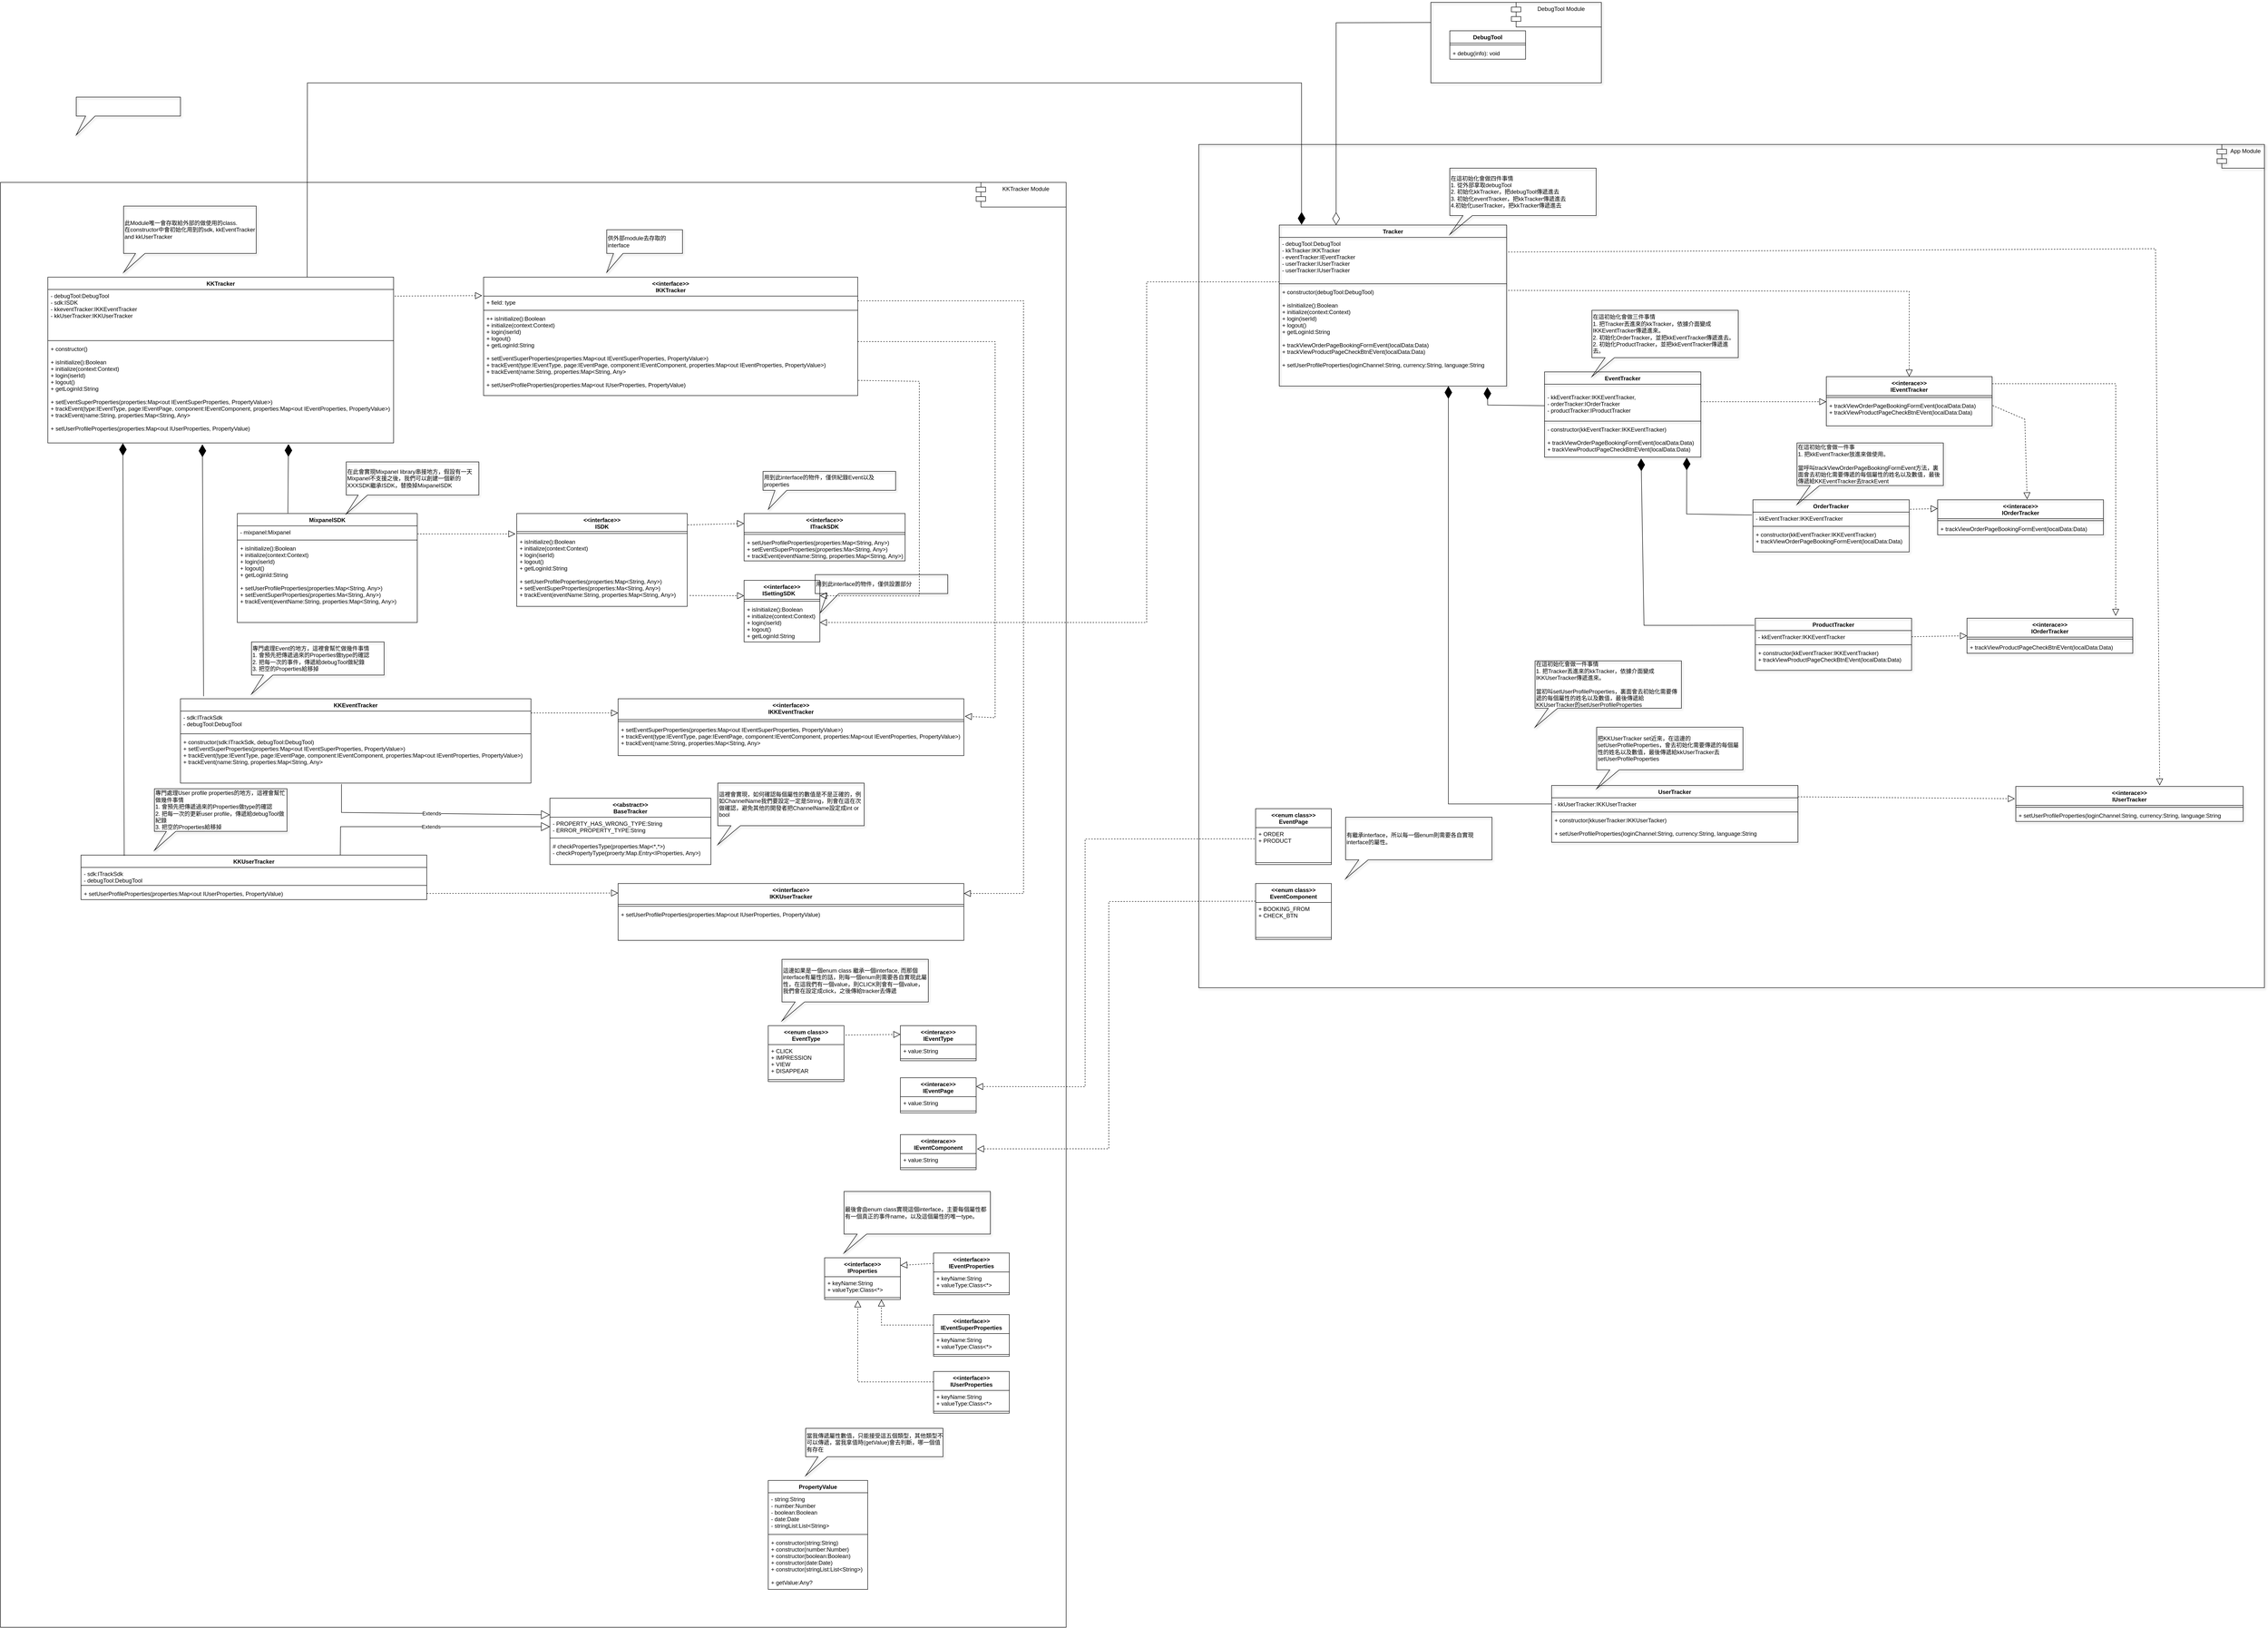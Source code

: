 <mxfile version="17.4.2" type="github">
  <diagram id="C5RBs43oDa-KdzZeNtuy" name="Page-1">
    <mxGraphModel dx="2493" dy="1938" grid="1" gridSize="10" guides="1" tooltips="1" connect="1" arrows="1" fold="1" page="1" pageScale="1" pageWidth="827" pageHeight="1169" math="0" shadow="0">
      <root>
        <mxCell id="WIyWlLk6GJQsqaUBKTNV-0" />
        <mxCell id="WIyWlLk6GJQsqaUBKTNV-1" parent="WIyWlLk6GJQsqaUBKTNV-0" />
        <mxCell id="8rjHVLUGmRl6VgzejmVH-151" value="" style="rounded=0.1;whiteSpace=wrap;html=1;fillColor=none;" vertex="1" parent="WIyWlLk6GJQsqaUBKTNV-1">
          <mxGeometry x="-380" y="-180" width="2250" height="3050" as="geometry" />
        </mxCell>
        <mxCell id="8rjHVLUGmRl6VgzejmVH-212" value="" style="rounded=0;whiteSpace=wrap;html=1;shadow=1;fillColor=none;" vertex="1" parent="WIyWlLk6GJQsqaUBKTNV-1">
          <mxGeometry x="2150" y="-260" width="2250" height="1780" as="geometry" />
        </mxCell>
        <mxCell id="8rjHVLUGmRl6VgzejmVH-10" value="DebugTool" style="swimlane;fontStyle=1;align=center;verticalAlign=top;childLayout=stackLayout;horizontal=1;startSize=26;horizontalStack=0;resizeParent=1;resizeParentMax=0;resizeLast=0;collapsible=1;marginBottom=0;" vertex="1" parent="WIyWlLk6GJQsqaUBKTNV-1">
          <mxGeometry x="2680" y="-500" width="160" height="60" as="geometry" />
        </mxCell>
        <mxCell id="8rjHVLUGmRl6VgzejmVH-12" value="" style="line;strokeWidth=1;fillColor=none;align=left;verticalAlign=middle;spacingTop=-1;spacingLeft=3;spacingRight=3;rotatable=0;labelPosition=right;points=[];portConstraint=eastwest;" vertex="1" parent="8rjHVLUGmRl6VgzejmVH-10">
          <mxGeometry y="26" width="160" height="8" as="geometry" />
        </mxCell>
        <mxCell id="8rjHVLUGmRl6VgzejmVH-13" value="+ debug(info): void" style="text;strokeColor=none;fillColor=none;align=left;verticalAlign=top;spacingLeft=4;spacingRight=4;overflow=hidden;rotatable=0;points=[[0,0.5],[1,0.5]];portConstraint=eastwest;" vertex="1" parent="8rjHVLUGmRl6VgzejmVH-10">
          <mxGeometry y="34" width="160" height="26" as="geometry" />
        </mxCell>
        <mxCell id="8rjHVLUGmRl6VgzejmVH-35" value="&lt;&lt;interface&gt;&gt;&#xa;ITrackSDK" style="swimlane;fontStyle=1;align=center;verticalAlign=top;childLayout=stackLayout;horizontal=1;startSize=40;horizontalStack=0;resizeParent=1;resizeParentMax=0;resizeLast=0;collapsible=1;marginBottom=0;" vertex="1" parent="WIyWlLk6GJQsqaUBKTNV-1">
          <mxGeometry x="1190" y="519" width="340" height="100" as="geometry" />
        </mxCell>
        <mxCell id="8rjHVLUGmRl6VgzejmVH-37" value="" style="line;strokeWidth=1;fillColor=none;align=left;verticalAlign=middle;spacingTop=-1;spacingLeft=3;spacingRight=3;rotatable=0;labelPosition=right;points=[];portConstraint=eastwest;" vertex="1" parent="8rjHVLUGmRl6VgzejmVH-35">
          <mxGeometry y="40" width="340" height="8" as="geometry" />
        </mxCell>
        <mxCell id="8rjHVLUGmRl6VgzejmVH-38" value="+ setUserProfileProperties(properties:Map&lt;String, Any&gt;)&#xa;+ setEventSuperProperties(properties:Ma&lt;String, Any&gt;)&#xa;+ trackEvent(eventName:String, properties:Map&lt;String, Any&gt;)" style="text;strokeColor=none;fillColor=none;align=left;verticalAlign=top;spacingLeft=4;spacingRight=4;overflow=hidden;rotatable=0;points=[[0,0.5],[1,0.5]];portConstraint=eastwest;" vertex="1" parent="8rjHVLUGmRl6VgzejmVH-35">
          <mxGeometry y="48" width="340" height="52" as="geometry" />
        </mxCell>
        <mxCell id="8rjHVLUGmRl6VgzejmVH-39" value="&lt;&lt;interface&gt;&gt;&#xa;ISettingSDK    " style="swimlane;fontStyle=1;align=center;verticalAlign=top;childLayout=stackLayout;horizontal=1;startSize=40;horizontalStack=0;resizeParent=1;resizeParentMax=0;resizeLast=0;collapsible=1;marginBottom=0;" vertex="1" parent="WIyWlLk6GJQsqaUBKTNV-1">
          <mxGeometry x="1190" y="660" width="160" height="130" as="geometry" />
        </mxCell>
        <mxCell id="8rjHVLUGmRl6VgzejmVH-41" value="" style="line;strokeWidth=1;fillColor=none;align=left;verticalAlign=middle;spacingTop=-1;spacingLeft=3;spacingRight=3;rotatable=0;labelPosition=right;points=[];portConstraint=eastwest;" vertex="1" parent="8rjHVLUGmRl6VgzejmVH-39">
          <mxGeometry y="40" width="160" height="8" as="geometry" />
        </mxCell>
        <mxCell id="8rjHVLUGmRl6VgzejmVH-42" value="+ isInitialize():Boolean&#xa;+ initialize(context:Context)&#xa;+ login(iserId)&#xa;+ logout()&#xa;+ getLoginId:String" style="text;strokeColor=none;fillColor=none;align=left;verticalAlign=top;spacingLeft=4;spacingRight=4;overflow=hidden;rotatable=0;points=[[0,0.5],[1,0.5]];portConstraint=eastwest;" vertex="1" parent="8rjHVLUGmRl6VgzejmVH-39">
          <mxGeometry y="48" width="160" height="82" as="geometry" />
        </mxCell>
        <mxCell id="8rjHVLUGmRl6VgzejmVH-45" value="MixpanelSDK" style="swimlane;fontStyle=1;align=center;verticalAlign=top;childLayout=stackLayout;horizontal=1;startSize=26;horizontalStack=0;resizeParent=1;resizeParentMax=0;resizeLast=0;collapsible=1;marginBottom=0;" vertex="1" parent="WIyWlLk6GJQsqaUBKTNV-1">
          <mxGeometry x="120" y="519" width="380" height="230" as="geometry" />
        </mxCell>
        <mxCell id="8rjHVLUGmRl6VgzejmVH-46" value="- mixpanel:Mixpanel" style="text;strokeColor=none;fillColor=none;align=left;verticalAlign=top;spacingLeft=4;spacingRight=4;overflow=hidden;rotatable=0;points=[[0,0.5],[1,0.5]];portConstraint=eastwest;" vertex="1" parent="8rjHVLUGmRl6VgzejmVH-45">
          <mxGeometry y="26" width="380" height="26" as="geometry" />
        </mxCell>
        <mxCell id="8rjHVLUGmRl6VgzejmVH-47" value="" style="line;strokeWidth=1;fillColor=none;align=left;verticalAlign=middle;spacingTop=-1;spacingLeft=3;spacingRight=3;rotatable=0;labelPosition=right;points=[];portConstraint=eastwest;" vertex="1" parent="8rjHVLUGmRl6VgzejmVH-45">
          <mxGeometry y="52" width="380" height="8" as="geometry" />
        </mxCell>
        <mxCell id="8rjHVLUGmRl6VgzejmVH-48" value="+ isInitialize():Boolean&#xa;+ initialize(context:Context)&#xa;+ login(iserId)&#xa;+ logout()&#xa;+ getLoginId:String&#xa;&#xa;+ setUserProfileProperties(properties:Map&lt;String, Any&gt;)&#xa;+ setEventSuperProperties(properties:Ma&lt;String, Any&gt;)&#xa;+ trackEvent(eventName:String, properties:Map&lt;String, Any&gt;)" style="text;strokeColor=none;fillColor=none;align=left;verticalAlign=top;spacingLeft=4;spacingRight=4;overflow=hidden;rotatable=0;points=[[0,0.5],[1,0.5]];portConstraint=eastwest;" vertex="1" parent="8rjHVLUGmRl6VgzejmVH-45">
          <mxGeometry y="60" width="380" height="170" as="geometry" />
        </mxCell>
        <mxCell id="8rjHVLUGmRl6VgzejmVH-49" value="" style="endArrow=block;dashed=1;endFill=0;endSize=12;html=1;rounded=0;entryX=-0.008;entryY=-0.02;entryDx=0;entryDy=0;entryPerimeter=0;" edge="1" parent="WIyWlLk6GJQsqaUBKTNV-1" target="8rjHVLUGmRl6VgzejmVH-59">
          <mxGeometry width="160" relative="1" as="geometry">
            <mxPoint x="500" y="562" as="sourcePoint" />
            <mxPoint x="1180" y="355" as="targetPoint" />
          </mxGeometry>
        </mxCell>
        <mxCell id="8rjHVLUGmRl6VgzejmVH-52" value="&lt;span style=&quot;color: rgba(0 , 0 , 0 , 0) ; font-family: monospace ; font-size: 0px&quot;&gt;%3CmxGraphModel%3E%3Croot%3E%3CmxCell%20id%3D%220%22%2F%3E%3CmxCell%20id%3D%221%22%20parent%3D%220%22%2F%3E%3CmxCell%20id%3D%222%22%20value%3D%22%26lt%3Bspan%26gt%3B%2B%20isInitialize()%3ABoolean%26lt%3B%2Fspan%26gt%3B%26lt%3Bbr%20style%3D%26quot%3Bpadding%3A%200px%20%3B%20margin%3A%200px%26quot%3B%26gt%3B%26lt%3Bspan%26gt%3B%2B%20initialize(context%3AContext)%26lt%3B%2Fspan%26gt%3B%26lt%3Bbr%20style%3D%26quot%3Bpadding%3A%200px%20%3B%20margin%3A%200px%26quot%3B%26gt%3B%26lt%3Bspan%26gt%3B%2B%20login(iserId)%26lt%3B%2Fspan%26gt%3B%26lt%3Bbr%20style%3D%26quot%3Bpadding%3A%200px%20%3B%20margin%3A%200px%26quot%3B%26gt%3B%26lt%3Bspan%26gt%3B%2B%20logout()%26lt%3B%2Fspan%26gt%3B%26lt%3Bbr%20style%3D%26quot%3Bpadding%3A%200px%20%3B%20margin%3A%200px%26quot%3B%26gt%3B%26lt%3Bspan%26gt%3B%2B%20getLoginId%3AString%26lt%3B%2Fspan%26gt%3B%26lt%3Bspan%26gt%3B%26lt%3Bbr%26gt%3B%2B%20setUserProfileProperties(properties%3AMap%26amp%3Blt%3BString%2C%20Any%26amp%3Bgt%3B)%26lt%3B%2Fspan%26gt%3B%26lt%3Bbr%20style%3D%26quot%3Bpadding%3A%200px%20%3B%20margin%3A%200px%26quot%3B%26gt%3B%26lt%3Bspan%26gt%3B%2B%20setEventSuperProperties(properties%3AMa%26amp%3Blt%3BString%2C%20Any%26amp%3Bgt%3B)%26lt%3B%2Fspan%26gt%3B%26lt%3Bbr%20style%3D%26quot%3Bpadding%3A%200px%20%3B%20margin%3A%200px%26quot%3B%26gt%3B%26lt%3Bspan%26gt%3B%2B%20trackEvent(eventName%3AString%2C%20properties%3AMap%26amp%3Blt%3BString%2C%20Any%26amp%3Bgt%3B)%26lt%3B%2Fspan%26gt%3B%22%20style%3D%22text%3Bhtml%3D1%3Balign%3Dleft%3BverticalAlign%3Dmiddle%3Bresizable%3D0%3Bpoints%3D%5B%5D%3Bautosize%3D1%3BstrokeColor%3Dnone%3BfillColor%3Dnone%3B%22%20vertex%3D%221%22%20parent%3D%221%22%3E%3CmxGeometry%20x%3D%22530%22%20y%3D%22397%22%20width%3D%22297%22%20height%3D%22120%22%20as%3D%22geometry%22%2F%3E%3C%2FmxCell%3E%3C%2Froot%3E%3C%2FmxGraphModel%3E&lt;/span&gt;" style="text;html=1;align=center;verticalAlign=middle;resizable=0;points=[];autosize=1;strokeColor=none;fillColor=none;" vertex="1" parent="WIyWlLk6GJQsqaUBKTNV-1">
          <mxGeometry x="1310" y="378" width="20" height="20" as="geometry" />
        </mxCell>
        <mxCell id="8rjHVLUGmRl6VgzejmVH-56" value="&lt;&lt;interface&gt;&gt;&#xa;ISDK" style="swimlane;fontStyle=1;align=center;verticalAlign=top;childLayout=stackLayout;horizontal=1;startSize=38;horizontalStack=0;resizeParent=1;resizeParentMax=0;resizeLast=0;collapsible=1;marginBottom=0;" vertex="1" parent="WIyWlLk6GJQsqaUBKTNV-1">
          <mxGeometry x="710" y="519" width="360" height="196" as="geometry" />
        </mxCell>
        <mxCell id="8rjHVLUGmRl6VgzejmVH-58" value="" style="line;strokeWidth=1;fillColor=none;align=left;verticalAlign=middle;spacingTop=-1;spacingLeft=3;spacingRight=3;rotatable=0;labelPosition=right;points=[];portConstraint=eastwest;" vertex="1" parent="8rjHVLUGmRl6VgzejmVH-56">
          <mxGeometry y="38" width="360" height="8" as="geometry" />
        </mxCell>
        <mxCell id="8rjHVLUGmRl6VgzejmVH-59" value="+ isInitialize():Boolean&#xa;+ initialize(context:Context)&#xa;+ login(iserId)&#xa;+ logout()&#xa;+ getLoginId:String&#xa;&#xa;+ setUserProfileProperties(properties:Map&lt;String, Any&gt;)&#xa;+ setEventSuperProperties(properties:Ma&lt;String, Any&gt;)&#xa;+ trackEvent(eventName:String, properties:Map&lt;String, Any&gt;)" style="text;strokeColor=none;fillColor=none;align=left;verticalAlign=top;spacingLeft=4;spacingRight=4;overflow=hidden;rotatable=0;points=[[0,0.5],[1,0.5]];portConstraint=eastwest;" vertex="1" parent="8rjHVLUGmRl6VgzejmVH-56">
          <mxGeometry y="46" width="360" height="150" as="geometry" />
        </mxCell>
        <mxCell id="8rjHVLUGmRl6VgzejmVH-62" value="&lt;&lt;interface&gt;&gt;&#xa;IKKEventTracker" style="swimlane;fontStyle=1;align=center;verticalAlign=top;childLayout=stackLayout;horizontal=1;startSize=44;horizontalStack=0;resizeParent=1;resizeParentMax=0;resizeLast=0;collapsible=1;marginBottom=0;" vertex="1" parent="WIyWlLk6GJQsqaUBKTNV-1">
          <mxGeometry x="924" y="910" width="730" height="120" as="geometry" />
        </mxCell>
        <mxCell id="8rjHVLUGmRl6VgzejmVH-64" value="" style="line;strokeWidth=1;fillColor=none;align=left;verticalAlign=middle;spacingTop=-1;spacingLeft=3;spacingRight=3;rotatable=0;labelPosition=right;points=[];portConstraint=eastwest;" vertex="1" parent="8rjHVLUGmRl6VgzejmVH-62">
          <mxGeometry y="44" width="730" height="8" as="geometry" />
        </mxCell>
        <mxCell id="8rjHVLUGmRl6VgzejmVH-65" value="+ setEventSuperProperties(properties:Map&lt;out IEventSuperProperties, PropertyValue&gt;)&#xa;+ trackEvent(type:IEventType, page:IEventPage, component:IEventComponent, properties:Map&lt;out IEventProperties, PropertyValue&gt;)&#xa;+ trackEvent(name:String, properties:Map&lt;String, Any&gt;" style="text;strokeColor=none;fillColor=none;align=left;verticalAlign=top;spacingLeft=4;spacingRight=4;overflow=hidden;rotatable=0;points=[[0,0.5],[1,0.5]];portConstraint=eastwest;" vertex="1" parent="8rjHVLUGmRl6VgzejmVH-62">
          <mxGeometry y="52" width="730" height="68" as="geometry" />
        </mxCell>
        <mxCell id="8rjHVLUGmRl6VgzejmVH-69" value="KKEventTracker" style="swimlane;fontStyle=1;align=center;verticalAlign=top;childLayout=stackLayout;horizontal=1;startSize=26;horizontalStack=0;resizeParent=1;resizeParentMax=0;resizeLast=0;collapsible=1;marginBottom=0;" vertex="1" parent="WIyWlLk6GJQsqaUBKTNV-1">
          <mxGeometry y="910" width="740" height="178" as="geometry" />
        </mxCell>
        <mxCell id="8rjHVLUGmRl6VgzejmVH-70" value="- sdk:ITrackSdk&#xa;- debugTool:DebugTool" style="text;strokeColor=none;fillColor=none;align=left;verticalAlign=top;spacingLeft=4;spacingRight=4;overflow=hidden;rotatable=0;points=[[0,0.5],[1,0.5]];portConstraint=eastwest;" vertex="1" parent="8rjHVLUGmRl6VgzejmVH-69">
          <mxGeometry y="26" width="740" height="44" as="geometry" />
        </mxCell>
        <mxCell id="8rjHVLUGmRl6VgzejmVH-71" value="" style="line;strokeWidth=1;fillColor=none;align=left;verticalAlign=middle;spacingTop=-1;spacingLeft=3;spacingRight=3;rotatable=0;labelPosition=right;points=[];portConstraint=eastwest;" vertex="1" parent="8rjHVLUGmRl6VgzejmVH-69">
          <mxGeometry y="70" width="740" height="8" as="geometry" />
        </mxCell>
        <mxCell id="8rjHVLUGmRl6VgzejmVH-72" value="+ constructor(sdk:ITrackSdk, debugTool:DebugTool)&#xa;+ setEventSuperProperties(properties:Map&lt;out IEventSuperProperties, PropertyValue&gt;)&#xa;+ trackEvent(type:IEventType, page:IEventPage, component:IEventComponent, properties:Map&lt;out IEventProperties, PropertyValue&gt;)&#xa;+ trackEvent(name:String, properties:Map&lt;String, Any&gt;" style="text;strokeColor=none;fillColor=none;align=left;verticalAlign=top;spacingLeft=4;spacingRight=4;overflow=hidden;rotatable=0;points=[[0,0.5],[1,0.5]];portConstraint=eastwest;" vertex="1" parent="8rjHVLUGmRl6VgzejmVH-69">
          <mxGeometry y="78" width="740" height="100" as="geometry" />
        </mxCell>
        <mxCell id="8rjHVLUGmRl6VgzejmVH-74" value="" style="endArrow=block;dashed=1;endFill=0;endSize=12;html=1;rounded=0;entryX=0;entryY=0.25;entryDx=0;entryDy=0;" edge="1" parent="WIyWlLk6GJQsqaUBKTNV-1" target="8rjHVLUGmRl6VgzejmVH-62">
          <mxGeometry width="160" relative="1" as="geometry">
            <mxPoint x="740" y="940" as="sourcePoint" />
            <mxPoint x="1720" y="1480" as="targetPoint" />
          </mxGeometry>
        </mxCell>
        <mxCell id="8rjHVLUGmRl6VgzejmVH-75" value="&lt;&lt;interface&gt;&gt;&#xa;IKKUserTracker" style="swimlane;fontStyle=1;align=center;verticalAlign=top;childLayout=stackLayout;horizontal=1;startSize=44;horizontalStack=0;resizeParent=1;resizeParentMax=0;resizeLast=0;collapsible=1;marginBottom=0;" vertex="1" parent="WIyWlLk6GJQsqaUBKTNV-1">
          <mxGeometry x="924" y="1300" width="730" height="120" as="geometry" />
        </mxCell>
        <mxCell id="8rjHVLUGmRl6VgzejmVH-76" value="" style="line;strokeWidth=1;fillColor=none;align=left;verticalAlign=middle;spacingTop=-1;spacingLeft=3;spacingRight=3;rotatable=0;labelPosition=right;points=[];portConstraint=eastwest;" vertex="1" parent="8rjHVLUGmRl6VgzejmVH-75">
          <mxGeometry y="44" width="730" height="8" as="geometry" />
        </mxCell>
        <mxCell id="8rjHVLUGmRl6VgzejmVH-77" value="+ setUserProfileProperties(properties:Map&lt;out IUserProperties, PropertyValue)" style="text;strokeColor=none;fillColor=none;align=left;verticalAlign=top;spacingLeft=4;spacingRight=4;overflow=hidden;rotatable=0;points=[[0,0.5],[1,0.5]];portConstraint=eastwest;" vertex="1" parent="8rjHVLUGmRl6VgzejmVH-75">
          <mxGeometry y="52" width="730" height="68" as="geometry" />
        </mxCell>
        <mxCell id="8rjHVLUGmRl6VgzejmVH-78" value="KKUserTracker" style="swimlane;fontStyle=1;align=center;verticalAlign=top;childLayout=stackLayout;horizontal=1;startSize=26;horizontalStack=0;resizeParent=1;resizeParentMax=0;resizeLast=0;collapsible=1;marginBottom=0;" vertex="1" parent="WIyWlLk6GJQsqaUBKTNV-1">
          <mxGeometry x="-210" y="1240" width="730" height="94" as="geometry" />
        </mxCell>
        <mxCell id="8rjHVLUGmRl6VgzejmVH-79" value="- sdk:ITrackSdk&#xa;- debugTool:DebugTool" style="text;strokeColor=none;fillColor=none;align=left;verticalAlign=top;spacingLeft=4;spacingRight=4;overflow=hidden;rotatable=0;points=[[0,0.5],[1,0.5]];portConstraint=eastwest;" vertex="1" parent="8rjHVLUGmRl6VgzejmVH-78">
          <mxGeometry y="26" width="730" height="34" as="geometry" />
        </mxCell>
        <mxCell id="8rjHVLUGmRl6VgzejmVH-80" value="" style="line;strokeWidth=1;fillColor=none;align=left;verticalAlign=middle;spacingTop=-1;spacingLeft=3;spacingRight=3;rotatable=0;labelPosition=right;points=[];portConstraint=eastwest;" vertex="1" parent="8rjHVLUGmRl6VgzejmVH-78">
          <mxGeometry y="60" width="730" height="8" as="geometry" />
        </mxCell>
        <mxCell id="8rjHVLUGmRl6VgzejmVH-81" value="+ setUserProfileProperties(properties:Map&lt;out IUserProperties, PropertyValue)" style="text;strokeColor=none;fillColor=none;align=left;verticalAlign=top;spacingLeft=4;spacingRight=4;overflow=hidden;rotatable=0;points=[[0,0.5],[1,0.5]];portConstraint=eastwest;" vertex="1" parent="8rjHVLUGmRl6VgzejmVH-78">
          <mxGeometry y="68" width="730" height="26" as="geometry" />
        </mxCell>
        <mxCell id="8rjHVLUGmRl6VgzejmVH-82" value="" style="endArrow=block;dashed=1;endFill=0;endSize=12;html=1;rounded=0;entryX=0;entryY=0.167;entryDx=0;entryDy=0;exitX=1;exitY=0.5;exitDx=0;exitDy=0;entryPerimeter=0;" edge="1" parent="WIyWlLk6GJQsqaUBKTNV-1" source="8rjHVLUGmRl6VgzejmVH-81" target="8rjHVLUGmRl6VgzejmVH-75">
          <mxGeometry width="160" relative="1" as="geometry">
            <mxPoint x="1610" y="1521.004" as="sourcePoint" />
            <mxPoint x="1780" y="1520" as="targetPoint" />
          </mxGeometry>
        </mxCell>
        <mxCell id="8rjHVLUGmRl6VgzejmVH-83" value="&lt;&lt;abstract&gt;&gt;&#xa;BaseTracker" style="swimlane;fontStyle=1;align=center;verticalAlign=top;childLayout=stackLayout;horizontal=1;startSize=40;horizontalStack=0;resizeParent=1;resizeParentMax=0;resizeLast=0;collapsible=1;marginBottom=0;" vertex="1" parent="WIyWlLk6GJQsqaUBKTNV-1">
          <mxGeometry x="780" y="1120" width="340" height="140" as="geometry" />
        </mxCell>
        <mxCell id="8rjHVLUGmRl6VgzejmVH-84" value="- PROPERTY_HAS_WRONG_TYPE:String&#xa;- ERROR_PROPERTY_TYPE:String" style="text;strokeColor=none;fillColor=none;align=left;verticalAlign=top;spacingLeft=4;spacingRight=4;overflow=hidden;rotatable=0;points=[[0,0.5],[1,0.5]];portConstraint=eastwest;" vertex="1" parent="8rjHVLUGmRl6VgzejmVH-83">
          <mxGeometry y="40" width="340" height="40" as="geometry" />
        </mxCell>
        <mxCell id="8rjHVLUGmRl6VgzejmVH-85" value="" style="line;strokeWidth=1;fillColor=none;align=left;verticalAlign=middle;spacingTop=-1;spacingLeft=3;spacingRight=3;rotatable=0;labelPosition=right;points=[];portConstraint=eastwest;" vertex="1" parent="8rjHVLUGmRl6VgzejmVH-83">
          <mxGeometry y="80" width="340" height="8" as="geometry" />
        </mxCell>
        <mxCell id="8rjHVLUGmRl6VgzejmVH-86" value="# checkPropertiesType(properties:Map&lt;*,*&gt;)&#xa;- checkPropertyType(proerty:Map.Entry&lt;IProperties, Any&gt;)" style="text;strokeColor=none;fillColor=none;align=left;verticalAlign=top;spacingLeft=4;spacingRight=4;overflow=hidden;rotatable=0;points=[[0,0.5],[1,0.5]];portConstraint=eastwest;" vertex="1" parent="8rjHVLUGmRl6VgzejmVH-83">
          <mxGeometry y="88" width="340" height="52" as="geometry" />
        </mxCell>
        <mxCell id="8rjHVLUGmRl6VgzejmVH-88" value="Extends" style="endArrow=block;endSize=16;endFill=0;html=1;rounded=0;entryX=0;entryY=0.5;entryDx=0;entryDy=0;exitX=0.75;exitY=0;exitDx=0;exitDy=0;" edge="1" parent="WIyWlLk6GJQsqaUBKTNV-1" source="8rjHVLUGmRl6VgzejmVH-78" target="8rjHVLUGmRl6VgzejmVH-84">
          <mxGeometry width="160" relative="1" as="geometry">
            <mxPoint x="1600" y="1499.01" as="sourcePoint" />
            <mxPoint x="1817.96" y="1520.99" as="targetPoint" />
            <Array as="points">
              <mxPoint x="338" y="1180" />
            </Array>
          </mxGeometry>
        </mxCell>
        <mxCell id="8rjHVLUGmRl6VgzejmVH-89" value="&lt;&lt;interface&gt;&gt;&#xa;IKKTracker" style="swimlane;fontStyle=1;align=center;verticalAlign=top;childLayout=stackLayout;horizontal=1;startSize=40;horizontalStack=0;resizeParent=1;resizeParentMax=0;resizeLast=0;collapsible=1;marginBottom=0;" vertex="1" parent="WIyWlLk6GJQsqaUBKTNV-1">
          <mxGeometry x="640" y="20" width="790" height="250" as="geometry" />
        </mxCell>
        <mxCell id="8rjHVLUGmRl6VgzejmVH-90" value="+ field: type" style="text;strokeColor=none;fillColor=none;align=left;verticalAlign=top;spacingLeft=4;spacingRight=4;overflow=hidden;rotatable=0;points=[[0,0.5],[1,0.5]];portConstraint=eastwest;" vertex="1" parent="8rjHVLUGmRl6VgzejmVH-89">
          <mxGeometry y="40" width="790" height="26" as="geometry" />
        </mxCell>
        <mxCell id="8rjHVLUGmRl6VgzejmVH-91" value="" style="line;strokeWidth=1;fillColor=none;align=left;verticalAlign=middle;spacingTop=-1;spacingLeft=3;spacingRight=3;rotatable=0;labelPosition=right;points=[];portConstraint=eastwest;" vertex="1" parent="8rjHVLUGmRl6VgzejmVH-89">
          <mxGeometry y="66" width="790" height="8" as="geometry" />
        </mxCell>
        <mxCell id="8rjHVLUGmRl6VgzejmVH-92" value="++ isInitialize():Boolean&#xa;+ initialize(context:Context)&#xa;+ login(iserId)&#xa;+ logout()&#xa;+ getLoginId:String&#xa;&#xa;+ setEventSuperProperties(properties:Map&lt;out IEventSuperProperties, PropertyValue&gt;)&#xa;+ trackEvent(type:IEventType, page:IEventPage, component:IEventComponent, properties:Map&lt;out IEventProperties, PropertyValue&gt;)&#xa;+ trackEvent(name:String, properties:Map&lt;String, Any&gt;&#xa;&#xa;+ setUserProfileProperties(properties:Map&lt;out IUserProperties, PropertyValue)" style="text;strokeColor=none;fillColor=none;align=left;verticalAlign=top;spacingLeft=4;spacingRight=4;overflow=hidden;rotatable=0;points=[[0,0.5],[1,0.5]];portConstraint=eastwest;" vertex="1" parent="8rjHVLUGmRl6VgzejmVH-89">
          <mxGeometry y="74" width="790" height="176" as="geometry" />
        </mxCell>
        <mxCell id="8rjHVLUGmRl6VgzejmVH-93" value="KKTracker" style="swimlane;fontStyle=1;align=center;verticalAlign=top;childLayout=stackLayout;horizontal=1;startSize=26;horizontalStack=0;resizeParent=1;resizeParentMax=0;resizeLast=0;collapsible=1;marginBottom=0;" vertex="1" parent="WIyWlLk6GJQsqaUBKTNV-1">
          <mxGeometry x="-280" y="20" width="730" height="350" as="geometry" />
        </mxCell>
        <mxCell id="8rjHVLUGmRl6VgzejmVH-94" value="- debugTool:DebugTool&#xa;- sdk:ISDK&#xa;- kkeventTracker:IKKEventTracker&#xa;- kkUserTracker:IKKUserTracker" style="text;strokeColor=none;fillColor=none;align=left;verticalAlign=top;spacingLeft=4;spacingRight=4;overflow=hidden;rotatable=0;points=[[0,0.5],[1,0.5]];portConstraint=eastwest;" vertex="1" parent="8rjHVLUGmRl6VgzejmVH-93">
          <mxGeometry y="26" width="730" height="104" as="geometry" />
        </mxCell>
        <mxCell id="8rjHVLUGmRl6VgzejmVH-95" value="" style="line;strokeWidth=1;fillColor=none;align=left;verticalAlign=middle;spacingTop=-1;spacingLeft=3;spacingRight=3;rotatable=0;labelPosition=right;points=[];portConstraint=eastwest;" vertex="1" parent="8rjHVLUGmRl6VgzejmVH-93">
          <mxGeometry y="130" width="730" height="8" as="geometry" />
        </mxCell>
        <mxCell id="8rjHVLUGmRl6VgzejmVH-96" value="+ constructor()&#xa;&#xa;+ isInitialize():Boolean&#xa;+ initialize(context:Context)&#xa;+ login(iserId)&#xa;+ logout()&#xa;+ getLoginId:String&#xa;&#xa;+ setEventSuperProperties(properties:Map&lt;out IEventSuperProperties, PropertyValue&gt;)&#xa;+ trackEvent(type:IEventType, page:IEventPage, component:IEventComponent, properties:Map&lt;out IEventProperties, PropertyValue&gt;)&#xa;+ trackEvent(name:String, properties:Map&lt;String, Any&gt;&#xa;&#xa;+ setUserProfileProperties(properties:Map&lt;out IUserProperties, PropertyValue)" style="text;strokeColor=none;fillColor=none;align=left;verticalAlign=top;spacingLeft=4;spacingRight=4;overflow=hidden;rotatable=0;points=[[0,0.5],[1,0.5]];portConstraint=eastwest;" vertex="1" parent="8rjHVLUGmRl6VgzejmVH-93">
          <mxGeometry y="138" width="730" height="212" as="geometry" />
        </mxCell>
        <mxCell id="8rjHVLUGmRl6VgzejmVH-100" value="" style="endArrow=block;dashed=1;endFill=0;endSize=12;html=1;rounded=0;exitX=1.003;exitY=0.122;exitDx=0;exitDy=0;exitPerimeter=0;entryX=0;entryY=0.21;entryDx=0;entryDy=0;entryPerimeter=0;" edge="1" parent="WIyWlLk6GJQsqaUBKTNV-1" source="8rjHVLUGmRl6VgzejmVH-56" target="8rjHVLUGmRl6VgzejmVH-35">
          <mxGeometry width="160" relative="1" as="geometry">
            <mxPoint x="1060" y="540" as="sourcePoint" />
            <mxPoint x="1190" y="548" as="targetPoint" />
          </mxGeometry>
        </mxCell>
        <mxCell id="8rjHVLUGmRl6VgzejmVH-101" value="" style="endArrow=block;dashed=1;endFill=0;endSize=12;html=1;rounded=0;exitX=1.014;exitY=0.847;exitDx=0;exitDy=0;exitPerimeter=0;entryX=0;entryY=0.25;entryDx=0;entryDy=0;" edge="1" parent="WIyWlLk6GJQsqaUBKTNV-1" source="8rjHVLUGmRl6VgzejmVH-59" target="8rjHVLUGmRl6VgzejmVH-39">
          <mxGeometry width="160" relative="1" as="geometry">
            <mxPoint x="1070.0" y="670.008" as="sourcePoint" />
            <mxPoint x="1187.84" y="670" as="targetPoint" />
          </mxGeometry>
        </mxCell>
        <mxCell id="8rjHVLUGmRl6VgzejmVH-102" value="" style="endArrow=block;dashed=1;endFill=0;endSize=12;html=1;rounded=0;entryX=-0.004;entryY=0.156;entryDx=0;entryDy=0;entryPerimeter=0;exitX=1.003;exitY=0.135;exitDx=0;exitDy=0;exitPerimeter=0;" edge="1" parent="WIyWlLk6GJQsqaUBKTNV-1" source="8rjHVLUGmRl6VgzejmVH-94" target="8rjHVLUGmRl6VgzejmVH-89">
          <mxGeometry width="160" relative="1" as="geometry">
            <mxPoint x="380" y="110" as="sourcePoint" />
            <mxPoint x="587.12" y="110" as="targetPoint" />
          </mxGeometry>
        </mxCell>
        <mxCell id="8rjHVLUGmRl6VgzejmVH-107" value="Extends" style="endArrow=block;endSize=16;endFill=0;html=1;rounded=0;entryX=0;entryY=0.25;entryDx=0;entryDy=0;" edge="1" parent="WIyWlLk6GJQsqaUBKTNV-1" target="8rjHVLUGmRl6VgzejmVH-83">
          <mxGeometry width="160" relative="1" as="geometry">
            <mxPoint x="340" y="1090" as="sourcePoint" />
            <mxPoint x="520" y="1150" as="targetPoint" />
            <Array as="points">
              <mxPoint x="340" y="1150" />
            </Array>
          </mxGeometry>
        </mxCell>
        <mxCell id="8rjHVLUGmRl6VgzejmVH-108" value="" style="endArrow=block;dashed=1;endFill=0;endSize=12;html=1;rounded=0;entryX=1;entryY=0.25;entryDx=0;entryDy=0;exitX=1.001;exitY=0.818;exitDx=0;exitDy=0;exitPerimeter=0;" edge="1" parent="WIyWlLk6GJQsqaUBKTNV-1" source="8rjHVLUGmRl6VgzejmVH-92" target="8rjHVLUGmRl6VgzejmVH-39">
          <mxGeometry width="160" relative="1" as="geometry">
            <mxPoint x="1430" y="100" as="sourcePoint" />
            <mxPoint x="1560" y="820" as="targetPoint" />
            <Array as="points">
              <mxPoint x="1560" y="240" />
              <mxPoint x="1560" y="693" />
            </Array>
          </mxGeometry>
        </mxCell>
        <mxCell id="8rjHVLUGmRl6VgzejmVH-109" value="" style="endArrow=block;dashed=1;endFill=0;endSize=12;html=1;rounded=0;entryX=1.003;entryY=0.308;entryDx=0;entryDy=0;entryPerimeter=0;" edge="1" parent="WIyWlLk6GJQsqaUBKTNV-1" target="8rjHVLUGmRl6VgzejmVH-62">
          <mxGeometry width="160" relative="1" as="geometry">
            <mxPoint x="1430" y="156" as="sourcePoint" />
            <mxPoint x="1650" y="940" as="targetPoint" />
            <Array as="points">
              <mxPoint x="1720" y="156" />
              <mxPoint x="1720" y="950" />
            </Array>
          </mxGeometry>
        </mxCell>
        <mxCell id="8rjHVLUGmRl6VgzejmVH-110" value="" style="endArrow=block;dashed=1;endFill=0;endSize=12;html=1;rounded=0;entryX=1;entryY=0.175;entryDx=0;entryDy=0;entryPerimeter=0;" edge="1" parent="WIyWlLk6GJQsqaUBKTNV-1" target="8rjHVLUGmRl6VgzejmVH-75">
          <mxGeometry width="160" relative="1" as="geometry">
            <mxPoint x="1430" y="70" as="sourcePoint" />
            <mxPoint x="1656.19" y="851.96" as="targetPoint" />
            <Array as="points">
              <mxPoint x="1780" y="70" />
              <mxPoint x="1780" y="1321" />
            </Array>
          </mxGeometry>
        </mxCell>
        <mxCell id="8rjHVLUGmRl6VgzejmVH-111" value="&lt;&lt;interace&gt;&gt;&#xa;IEventType" style="swimlane;fontStyle=1;align=center;verticalAlign=top;childLayout=stackLayout;horizontal=1;startSize=40;horizontalStack=0;resizeParent=1;resizeParentMax=0;resizeLast=0;collapsible=1;marginBottom=0;" vertex="1" parent="WIyWlLk6GJQsqaUBKTNV-1">
          <mxGeometry x="1520" y="1600" width="160" height="74" as="geometry" />
        </mxCell>
        <mxCell id="8rjHVLUGmRl6VgzejmVH-112" value="+ value:String" style="text;strokeColor=none;fillColor=none;align=left;verticalAlign=top;spacingLeft=4;spacingRight=4;overflow=hidden;rotatable=0;points=[[0,0.5],[1,0.5]];portConstraint=eastwest;" vertex="1" parent="8rjHVLUGmRl6VgzejmVH-111">
          <mxGeometry y="40" width="160" height="26" as="geometry" />
        </mxCell>
        <mxCell id="8rjHVLUGmRl6VgzejmVH-113" value="" style="line;strokeWidth=1;fillColor=none;align=left;verticalAlign=middle;spacingTop=-1;spacingLeft=3;spacingRight=3;rotatable=0;labelPosition=right;points=[];portConstraint=eastwest;" vertex="1" parent="8rjHVLUGmRl6VgzejmVH-111">
          <mxGeometry y="66" width="160" height="8" as="geometry" />
        </mxCell>
        <mxCell id="8rjHVLUGmRl6VgzejmVH-115" value="&lt;&lt;enum class&gt;&gt;&#xa;EventType" style="swimlane;fontStyle=1;align=center;verticalAlign=top;childLayout=stackLayout;horizontal=1;startSize=40;horizontalStack=0;resizeParent=1;resizeParentMax=0;resizeLast=0;collapsible=1;marginBottom=0;" vertex="1" parent="WIyWlLk6GJQsqaUBKTNV-1">
          <mxGeometry x="1241" y="1600" width="160" height="118" as="geometry" />
        </mxCell>
        <mxCell id="8rjHVLUGmRl6VgzejmVH-116" value="+ CLICK&#xa;+ IMPRESSION&#xa;+ VIEW&#xa;+ DISAPPEAR" style="text;strokeColor=none;fillColor=none;align=left;verticalAlign=top;spacingLeft=4;spacingRight=4;overflow=hidden;rotatable=0;points=[[0,0.5],[1,0.5]];portConstraint=eastwest;" vertex="1" parent="8rjHVLUGmRl6VgzejmVH-115">
          <mxGeometry y="40" width="160" height="70" as="geometry" />
        </mxCell>
        <mxCell id="8rjHVLUGmRl6VgzejmVH-117" value="" style="line;strokeWidth=1;fillColor=none;align=left;verticalAlign=middle;spacingTop=-1;spacingLeft=3;spacingRight=3;rotatable=0;labelPosition=right;points=[];portConstraint=eastwest;" vertex="1" parent="8rjHVLUGmRl6VgzejmVH-115">
          <mxGeometry y="110" width="160" height="8" as="geometry" />
        </mxCell>
        <mxCell id="8rjHVLUGmRl6VgzejmVH-120" value="" style="endArrow=block;dashed=1;endFill=0;endSize=12;html=1;rounded=0;entryX=0;entryY=0.25;entryDx=0;entryDy=0;exitX=1.019;exitY=0.169;exitDx=0;exitDy=0;exitPerimeter=0;" edge="1" parent="WIyWlLk6GJQsqaUBKTNV-1" source="8rjHVLUGmRl6VgzejmVH-115" target="8rjHVLUGmRl6VgzejmVH-111">
          <mxGeometry width="160" relative="1" as="geometry">
            <mxPoint x="1030" y="1570" as="sourcePoint" />
            <mxPoint x="1190" y="1570" as="targetPoint" />
          </mxGeometry>
        </mxCell>
        <mxCell id="8rjHVLUGmRl6VgzejmVH-121" value="&lt;&lt;interace&gt;&gt;&#xa;IEventPage" style="swimlane;fontStyle=1;align=center;verticalAlign=top;childLayout=stackLayout;horizontal=1;startSize=40;horizontalStack=0;resizeParent=1;resizeParentMax=0;resizeLast=0;collapsible=1;marginBottom=0;" vertex="1" parent="WIyWlLk6GJQsqaUBKTNV-1">
          <mxGeometry x="1520" y="1710" width="160" height="74" as="geometry" />
        </mxCell>
        <mxCell id="8rjHVLUGmRl6VgzejmVH-122" value="+ value:String" style="text;strokeColor=none;fillColor=none;align=left;verticalAlign=top;spacingLeft=4;spacingRight=4;overflow=hidden;rotatable=0;points=[[0,0.5],[1,0.5]];portConstraint=eastwest;" vertex="1" parent="8rjHVLUGmRl6VgzejmVH-121">
          <mxGeometry y="40" width="160" height="26" as="geometry" />
        </mxCell>
        <mxCell id="8rjHVLUGmRl6VgzejmVH-123" value="" style="line;strokeWidth=1;fillColor=none;align=left;verticalAlign=middle;spacingTop=-1;spacingLeft=3;spacingRight=3;rotatable=0;labelPosition=right;points=[];portConstraint=eastwest;" vertex="1" parent="8rjHVLUGmRl6VgzejmVH-121">
          <mxGeometry y="66" width="160" height="8" as="geometry" />
        </mxCell>
        <mxCell id="8rjHVLUGmRl6VgzejmVH-124" value="&lt;&lt;interace&gt;&gt;&#xa;IEventComponent" style="swimlane;fontStyle=1;align=center;verticalAlign=top;childLayout=stackLayout;horizontal=1;startSize=40;horizontalStack=0;resizeParent=1;resizeParentMax=0;resizeLast=0;collapsible=1;marginBottom=0;" vertex="1" parent="WIyWlLk6GJQsqaUBKTNV-1">
          <mxGeometry x="1520" y="1830" width="160" height="74" as="geometry" />
        </mxCell>
        <mxCell id="8rjHVLUGmRl6VgzejmVH-125" value="+ value:String" style="text;strokeColor=none;fillColor=none;align=left;verticalAlign=top;spacingLeft=4;spacingRight=4;overflow=hidden;rotatable=0;points=[[0,0.5],[1,0.5]];portConstraint=eastwest;" vertex="1" parent="8rjHVLUGmRl6VgzejmVH-124">
          <mxGeometry y="40" width="160" height="26" as="geometry" />
        </mxCell>
        <mxCell id="8rjHVLUGmRl6VgzejmVH-126" value="" style="line;strokeWidth=1;fillColor=none;align=left;verticalAlign=middle;spacingTop=-1;spacingLeft=3;spacingRight=3;rotatable=0;labelPosition=right;points=[];portConstraint=eastwest;" vertex="1" parent="8rjHVLUGmRl6VgzejmVH-124">
          <mxGeometry y="66" width="160" height="8" as="geometry" />
        </mxCell>
        <mxCell id="8rjHVLUGmRl6VgzejmVH-127" value="&lt;&lt;interface&gt;&gt;&#xa;IProperties" style="swimlane;fontStyle=1;align=center;verticalAlign=top;childLayout=stackLayout;horizontal=1;startSize=40;horizontalStack=0;resizeParent=1;resizeParentMax=0;resizeLast=0;collapsible=1;marginBottom=0;" vertex="1" parent="WIyWlLk6GJQsqaUBKTNV-1">
          <mxGeometry x="1360" y="2090" width="160" height="88" as="geometry" />
        </mxCell>
        <mxCell id="8rjHVLUGmRl6VgzejmVH-128" value="+ keyName:String&#xa;+ valueType:Class&lt;*&gt;" style="text;strokeColor=none;fillColor=none;align=left;verticalAlign=top;spacingLeft=4;spacingRight=4;overflow=hidden;rotatable=0;points=[[0,0.5],[1,0.5]];portConstraint=eastwest;" vertex="1" parent="8rjHVLUGmRl6VgzejmVH-127">
          <mxGeometry y="40" width="160" height="40" as="geometry" />
        </mxCell>
        <mxCell id="8rjHVLUGmRl6VgzejmVH-129" value="" style="line;strokeWidth=1;fillColor=none;align=left;verticalAlign=middle;spacingTop=-1;spacingLeft=3;spacingRight=3;rotatable=0;labelPosition=right;points=[];portConstraint=eastwest;" vertex="1" parent="8rjHVLUGmRl6VgzejmVH-127">
          <mxGeometry y="80" width="160" height="8" as="geometry" />
        </mxCell>
        <mxCell id="8rjHVLUGmRl6VgzejmVH-131" value="&lt;&lt;interface&gt;&gt;&#xa;IEventProperties" style="swimlane;fontStyle=1;align=center;verticalAlign=top;childLayout=stackLayout;horizontal=1;startSize=40;horizontalStack=0;resizeParent=1;resizeParentMax=0;resizeLast=0;collapsible=1;marginBottom=0;" vertex="1" parent="WIyWlLk6GJQsqaUBKTNV-1">
          <mxGeometry x="1590" y="2080" width="160" height="88" as="geometry" />
        </mxCell>
        <mxCell id="8rjHVLUGmRl6VgzejmVH-132" value="+ keyName:String&#xa;+ valueType:Class&lt;*&gt;" style="text;strokeColor=none;fillColor=none;align=left;verticalAlign=top;spacingLeft=4;spacingRight=4;overflow=hidden;rotatable=0;points=[[0,0.5],[1,0.5]];portConstraint=eastwest;" vertex="1" parent="8rjHVLUGmRl6VgzejmVH-131">
          <mxGeometry y="40" width="160" height="40" as="geometry" />
        </mxCell>
        <mxCell id="8rjHVLUGmRl6VgzejmVH-133" value="" style="line;strokeWidth=1;fillColor=none;align=left;verticalAlign=middle;spacingTop=-1;spacingLeft=3;spacingRight=3;rotatable=0;labelPosition=right;points=[];portConstraint=eastwest;" vertex="1" parent="8rjHVLUGmRl6VgzejmVH-131">
          <mxGeometry y="80" width="160" height="8" as="geometry" />
        </mxCell>
        <mxCell id="8rjHVLUGmRl6VgzejmVH-135" value="&lt;&lt;interface&gt;&gt;&#xa;IEventSuperProperties" style="swimlane;fontStyle=1;align=center;verticalAlign=top;childLayout=stackLayout;horizontal=1;startSize=40;horizontalStack=0;resizeParent=1;resizeParentMax=0;resizeLast=0;collapsible=1;marginBottom=0;" vertex="1" parent="WIyWlLk6GJQsqaUBKTNV-1">
          <mxGeometry x="1590" y="2210" width="160" height="88" as="geometry" />
        </mxCell>
        <mxCell id="8rjHVLUGmRl6VgzejmVH-136" value="+ keyName:String&#xa;+ valueType:Class&lt;*&gt;" style="text;strokeColor=none;fillColor=none;align=left;verticalAlign=top;spacingLeft=4;spacingRight=4;overflow=hidden;rotatable=0;points=[[0,0.5],[1,0.5]];portConstraint=eastwest;" vertex="1" parent="8rjHVLUGmRl6VgzejmVH-135">
          <mxGeometry y="40" width="160" height="40" as="geometry" />
        </mxCell>
        <mxCell id="8rjHVLUGmRl6VgzejmVH-137" value="" style="line;strokeWidth=1;fillColor=none;align=left;verticalAlign=middle;spacingTop=-1;spacingLeft=3;spacingRight=3;rotatable=0;labelPosition=right;points=[];portConstraint=eastwest;" vertex="1" parent="8rjHVLUGmRl6VgzejmVH-135">
          <mxGeometry y="80" width="160" height="8" as="geometry" />
        </mxCell>
        <mxCell id="8rjHVLUGmRl6VgzejmVH-138" value="&lt;&lt;interface&gt;&gt;&#xa;IUserProperties" style="swimlane;fontStyle=1;align=center;verticalAlign=top;childLayout=stackLayout;horizontal=1;startSize=40;horizontalStack=0;resizeParent=1;resizeParentMax=0;resizeLast=0;collapsible=1;marginBottom=0;" vertex="1" parent="WIyWlLk6GJQsqaUBKTNV-1">
          <mxGeometry x="1590" y="2330" width="160" height="88" as="geometry" />
        </mxCell>
        <mxCell id="8rjHVLUGmRl6VgzejmVH-139" value="+ keyName:String&#xa;+ valueType:Class&lt;*&gt;" style="text;strokeColor=none;fillColor=none;align=left;verticalAlign=top;spacingLeft=4;spacingRight=4;overflow=hidden;rotatable=0;points=[[0,0.5],[1,0.5]];portConstraint=eastwest;" vertex="1" parent="8rjHVLUGmRl6VgzejmVH-138">
          <mxGeometry y="40" width="160" height="40" as="geometry" />
        </mxCell>
        <mxCell id="8rjHVLUGmRl6VgzejmVH-140" value="" style="line;strokeWidth=1;fillColor=none;align=left;verticalAlign=middle;spacingTop=-1;spacingLeft=3;spacingRight=3;rotatable=0;labelPosition=right;points=[];portConstraint=eastwest;" vertex="1" parent="8rjHVLUGmRl6VgzejmVH-138">
          <mxGeometry y="80" width="160" height="8" as="geometry" />
        </mxCell>
        <mxCell id="8rjHVLUGmRl6VgzejmVH-141" value="" style="endArrow=block;dashed=1;endFill=0;endSize=12;html=1;rounded=0;exitX=0;exitY=0.25;exitDx=0;exitDy=0;entryX=1;entryY=0.182;entryDx=0;entryDy=0;entryPerimeter=0;" edge="1" parent="WIyWlLk6GJQsqaUBKTNV-1" source="8rjHVLUGmRl6VgzejmVH-131" target="8rjHVLUGmRl6VgzejmVH-127">
          <mxGeometry width="160" relative="1" as="geometry">
            <mxPoint x="1240" y="2210" as="sourcePoint" />
            <mxPoint x="1400" y="2210" as="targetPoint" />
          </mxGeometry>
        </mxCell>
        <mxCell id="8rjHVLUGmRl6VgzejmVH-142" value="" style="endArrow=block;dashed=1;endFill=0;endSize=12;html=1;rounded=0;exitX=0;exitY=0.25;exitDx=0;exitDy=0;entryX=0.75;entryY=1;entryDx=0;entryDy=0;" edge="1" parent="WIyWlLk6GJQsqaUBKTNV-1" source="8rjHVLUGmRl6VgzejmVH-135" target="8rjHVLUGmRl6VgzejmVH-127">
          <mxGeometry width="160" relative="1" as="geometry">
            <mxPoint x="1560" y="2240" as="sourcePoint" />
            <mxPoint x="1490" y="2244.016" as="targetPoint" />
            <Array as="points">
              <mxPoint x="1480" y="2232" />
            </Array>
          </mxGeometry>
        </mxCell>
        <mxCell id="8rjHVLUGmRl6VgzejmVH-143" value="" style="endArrow=block;dashed=1;endFill=0;endSize=12;html=1;rounded=0;exitX=0;exitY=0.25;exitDx=0;exitDy=0;" edge="1" parent="WIyWlLk6GJQsqaUBKTNV-1" source="8rjHVLUGmRl6VgzejmVH-138">
          <mxGeometry width="160" relative="1" as="geometry">
            <mxPoint x="1540" y="2344" as="sourcePoint" />
            <mxPoint x="1430" y="2180" as="targetPoint" />
            <Array as="points">
              <mxPoint x="1430" y="2352" />
            </Array>
          </mxGeometry>
        </mxCell>
        <mxCell id="8rjHVLUGmRl6VgzejmVH-144" value="PropertyValue" style="swimlane;fontStyle=1;align=center;verticalAlign=top;childLayout=stackLayout;horizontal=1;startSize=26;horizontalStack=0;resizeParent=1;resizeParentMax=0;resizeLast=0;collapsible=1;marginBottom=0;" vertex="1" parent="WIyWlLk6GJQsqaUBKTNV-1">
          <mxGeometry x="1241" y="2560" width="210" height="230" as="geometry" />
        </mxCell>
        <mxCell id="8rjHVLUGmRl6VgzejmVH-145" value="- string:String&#xa;- number:Number&#xa;- boolean:Boolean&#xa;- date:Date&#xa;- stringList:List&lt;String&gt;" style="text;strokeColor=none;fillColor=none;align=left;verticalAlign=top;spacingLeft=4;spacingRight=4;overflow=hidden;rotatable=0;points=[[0,0.5],[1,0.5]];portConstraint=eastwest;" vertex="1" parent="8rjHVLUGmRl6VgzejmVH-144">
          <mxGeometry y="26" width="210" height="84" as="geometry" />
        </mxCell>
        <mxCell id="8rjHVLUGmRl6VgzejmVH-146" value="" style="line;strokeWidth=1;fillColor=none;align=left;verticalAlign=middle;spacingTop=-1;spacingLeft=3;spacingRight=3;rotatable=0;labelPosition=right;points=[];portConstraint=eastwest;" vertex="1" parent="8rjHVLUGmRl6VgzejmVH-144">
          <mxGeometry y="110" width="210" height="8" as="geometry" />
        </mxCell>
        <mxCell id="8rjHVLUGmRl6VgzejmVH-147" value="+ constructor(string:String)&#xa;+ constructor(number:Number)&#xa;+ constructor(boolean:Boolean)&#xa;+ constructor(date:Date)&#xa;+ constructor(stringList:List&lt;String&gt;)&#xa;&#xa;+ getValue:Any?" style="text;strokeColor=none;fillColor=none;align=left;verticalAlign=top;spacingLeft=4;spacingRight=4;overflow=hidden;rotatable=0;points=[[0,0.5],[1,0.5]];portConstraint=eastwest;" vertex="1" parent="8rjHVLUGmRl6VgzejmVH-144">
          <mxGeometry y="118" width="210" height="112" as="geometry" />
        </mxCell>
        <mxCell id="8rjHVLUGmRl6VgzejmVH-149" value="KKTracker Module" style="shape=module;align=left;spacingLeft=20;align=center;verticalAlign=top;" vertex="1" parent="WIyWlLk6GJQsqaUBKTNV-1">
          <mxGeometry x="1680" y="-180" width="190" height="52" as="geometry" />
        </mxCell>
        <mxCell id="8rjHVLUGmRl6VgzejmVH-153" value="Tracker" style="swimlane;fontStyle=1;align=center;verticalAlign=top;childLayout=stackLayout;horizontal=1;startSize=26;horizontalStack=0;resizeParent=1;resizeParentMax=0;resizeLast=0;collapsible=1;marginBottom=0;shadow=1;fillColor=none;" vertex="1" parent="WIyWlLk6GJQsqaUBKTNV-1">
          <mxGeometry x="2320" y="-90" width="480" height="340" as="geometry" />
        </mxCell>
        <mxCell id="8rjHVLUGmRl6VgzejmVH-154" value="- debugTool:DebugTool&#xa;- kkTracker:IKKTracker&#xa;- eventTracker:IEventTracker&#xa;- userTracker:IUserTracker&#xa;- userTracker:IUserTracker" style="text;strokeColor=none;fillColor=none;align=left;verticalAlign=top;spacingLeft=4;spacingRight=4;overflow=hidden;rotatable=0;points=[[0,0.5],[1,0.5]];portConstraint=eastwest;shadow=1;" vertex="1" parent="8rjHVLUGmRl6VgzejmVH-153">
          <mxGeometry y="26" width="480" height="94" as="geometry" />
        </mxCell>
        <mxCell id="8rjHVLUGmRl6VgzejmVH-155" value="" style="line;strokeWidth=1;fillColor=none;align=left;verticalAlign=middle;spacingTop=-1;spacingLeft=3;spacingRight=3;rotatable=0;labelPosition=right;points=[];portConstraint=eastwest;shadow=1;" vertex="1" parent="8rjHVLUGmRl6VgzejmVH-153">
          <mxGeometry y="120" width="480" height="8" as="geometry" />
        </mxCell>
        <mxCell id="8rjHVLUGmRl6VgzejmVH-156" value="+ constructor(debugTool:DebugTool)&#xa;&#xa;+ isInitialize():Boolean&#xa;+ initialize(context:Context)&#xa;+ login(iserId)&#xa;+ logout()&#xa;+ getLoginId:String&#xa;&#xa;+ trackViewOrderPageBookingFormEvent(localData:Data)&#xa;+ trackViewProductPageCheckBtnEVent(localData:Data)&#xa;&#xa;+ setUserProfileProperties(loginChannel:String, currency:String, language:String&#xa;&#xa;" style="text;strokeColor=none;fillColor=none;align=left;verticalAlign=top;spacingLeft=4;spacingRight=4;overflow=hidden;rotatable=0;points=[[0,0.5],[1,0.5]];portConstraint=eastwest;shadow=1;" vertex="1" parent="8rjHVLUGmRl6VgzejmVH-153">
          <mxGeometry y="128" width="480" height="212" as="geometry" />
        </mxCell>
        <mxCell id="8rjHVLUGmRl6VgzejmVH-157" value="&lt;&lt;interace&gt;&gt;&#xa;IEventTracker" style="swimlane;fontStyle=1;align=center;verticalAlign=top;childLayout=stackLayout;horizontal=1;startSize=40;horizontalStack=0;resizeParent=1;resizeParentMax=0;resizeLast=0;collapsible=1;marginBottom=0;shadow=1;fillColor=none;" vertex="1" parent="WIyWlLk6GJQsqaUBKTNV-1">
          <mxGeometry x="3475" y="230" width="350" height="104" as="geometry" />
        </mxCell>
        <mxCell id="8rjHVLUGmRl6VgzejmVH-159" value="" style="line;strokeWidth=1;fillColor=none;align=left;verticalAlign=middle;spacingTop=-1;spacingLeft=3;spacingRight=3;rotatable=0;labelPosition=right;points=[];portConstraint=eastwest;shadow=1;" vertex="1" parent="8rjHVLUGmRl6VgzejmVH-157">
          <mxGeometry y="40" width="350" height="8" as="geometry" />
        </mxCell>
        <mxCell id="8rjHVLUGmRl6VgzejmVH-160" value="+ trackViewOrderPageBookingFormEvent(localData:Data)&#xa;+ trackViewProductPageCheckBtnEVent(localData:Data)" style="text;strokeColor=none;fillColor=none;align=left;verticalAlign=top;spacingLeft=4;spacingRight=4;overflow=hidden;rotatable=0;points=[[0,0.5],[1,0.5]];portConstraint=eastwest;shadow=1;" vertex="1" parent="8rjHVLUGmRl6VgzejmVH-157">
          <mxGeometry y="48" width="350" height="56" as="geometry" />
        </mxCell>
        <mxCell id="8rjHVLUGmRl6VgzejmVH-161" value="&lt;&lt;interace&gt;&gt;&#xa;IOrderTracker" style="swimlane;fontStyle=1;align=center;verticalAlign=top;childLayout=stackLayout;horizontal=1;startSize=40;horizontalStack=0;resizeParent=1;resizeParentMax=0;resizeLast=0;collapsible=1;marginBottom=0;shadow=1;fillColor=none;" vertex="1" parent="WIyWlLk6GJQsqaUBKTNV-1">
          <mxGeometry x="3710" y="490" width="350" height="74" as="geometry" />
        </mxCell>
        <mxCell id="8rjHVLUGmRl6VgzejmVH-163" value="" style="line;strokeWidth=1;fillColor=none;align=left;verticalAlign=middle;spacingTop=-1;spacingLeft=3;spacingRight=3;rotatable=0;labelPosition=right;points=[];portConstraint=eastwest;shadow=1;" vertex="1" parent="8rjHVLUGmRl6VgzejmVH-161">
          <mxGeometry y="40" width="350" height="8" as="geometry" />
        </mxCell>
        <mxCell id="8rjHVLUGmRl6VgzejmVH-164" value="+ trackViewOrderPageBookingFormEvent(localData:Data)" style="text;strokeColor=none;fillColor=none;align=left;verticalAlign=top;spacingLeft=4;spacingRight=4;overflow=hidden;rotatable=0;points=[[0,0.5],[1,0.5]];portConstraint=eastwest;shadow=1;" vertex="1" parent="8rjHVLUGmRl6VgzejmVH-161">
          <mxGeometry y="48" width="350" height="26" as="geometry" />
        </mxCell>
        <mxCell id="8rjHVLUGmRl6VgzejmVH-172" value="OrderTracker" style="swimlane;fontStyle=1;align=center;verticalAlign=top;childLayout=stackLayout;horizontal=1;startSize=26;horizontalStack=0;resizeParent=1;resizeParentMax=0;resizeLast=0;collapsible=1;marginBottom=0;shadow=1;fillColor=none;" vertex="1" parent="WIyWlLk6GJQsqaUBKTNV-1">
          <mxGeometry x="3320" y="490" width="330" height="110" as="geometry" />
        </mxCell>
        <mxCell id="8rjHVLUGmRl6VgzejmVH-173" value="- kkEventTracker:IKKEventTracker" style="text;strokeColor=none;fillColor=none;align=left;verticalAlign=top;spacingLeft=4;spacingRight=4;overflow=hidden;rotatable=0;points=[[0,0.5],[1,0.5]];portConstraint=eastwest;shadow=1;" vertex="1" parent="8rjHVLUGmRl6VgzejmVH-172">
          <mxGeometry y="26" width="330" height="26" as="geometry" />
        </mxCell>
        <mxCell id="8rjHVLUGmRl6VgzejmVH-174" value="" style="line;strokeWidth=1;fillColor=none;align=left;verticalAlign=middle;spacingTop=-1;spacingLeft=3;spacingRight=3;rotatable=0;labelPosition=right;points=[];portConstraint=eastwest;shadow=1;" vertex="1" parent="8rjHVLUGmRl6VgzejmVH-172">
          <mxGeometry y="52" width="330" height="8" as="geometry" />
        </mxCell>
        <mxCell id="8rjHVLUGmRl6VgzejmVH-175" value="+ constructor(kkEventTracker:IKKEventTracker)&#xa;+ trackViewOrderPageBookingFormEvent(localData:Data)" style="text;strokeColor=none;fillColor=none;align=left;verticalAlign=top;spacingLeft=4;spacingRight=4;overflow=hidden;rotatable=0;points=[[0,0.5],[1,0.5]];portConstraint=eastwest;shadow=1;" vertex="1" parent="8rjHVLUGmRl6VgzejmVH-172">
          <mxGeometry y="60" width="330" height="50" as="geometry" />
        </mxCell>
        <mxCell id="8rjHVLUGmRl6VgzejmVH-176" value="" style="endArrow=block;dashed=1;endFill=0;endSize=12;html=1;rounded=0;exitX=1.006;exitY=0.182;exitDx=0;exitDy=0;exitPerimeter=0;entryX=0;entryY=0.25;entryDx=0;entryDy=0;" edge="1" parent="WIyWlLk6GJQsqaUBKTNV-1" source="8rjHVLUGmRl6VgzejmVH-172" target="8rjHVLUGmRl6VgzejmVH-161">
          <mxGeometry width="160" relative="1" as="geometry">
            <mxPoint x="3655" y="490" as="sourcePoint" />
            <mxPoint x="3815" y="490" as="targetPoint" />
          </mxGeometry>
        </mxCell>
        <mxCell id="8rjHVLUGmRl6VgzejmVH-178" value="DebugTool Module" style="shape=module;align=left;spacingLeft=20;align=center;verticalAlign=top;" vertex="1" parent="WIyWlLk6GJQsqaUBKTNV-1">
          <mxGeometry x="2810" y="-560" width="190" height="52" as="geometry" />
        </mxCell>
        <mxCell id="8rjHVLUGmRl6VgzejmVH-179" value="" style="rounded=0;whiteSpace=wrap;html=1;shadow=1;fillColor=none;" vertex="1" parent="WIyWlLk6GJQsqaUBKTNV-1">
          <mxGeometry x="2640" y="-560" width="360" height="170" as="geometry" />
        </mxCell>
        <mxCell id="8rjHVLUGmRl6VgzejmVH-181" value="EventTracker" style="swimlane;fontStyle=1;align=center;verticalAlign=top;childLayout=stackLayout;horizontal=1;startSize=26;horizontalStack=0;resizeParent=1;resizeParentMax=0;resizeLast=0;collapsible=1;marginBottom=0;shadow=1;fillColor=none;" vertex="1" parent="WIyWlLk6GJQsqaUBKTNV-1">
          <mxGeometry x="2880" y="220" width="330" height="180" as="geometry" />
        </mxCell>
        <mxCell id="8rjHVLUGmRl6VgzejmVH-182" value="&#xa;- kkEventTracker:IKKEventTracker,&#xa;- orderTracker:IOrderTracker&#xa;- productTracker:IProductTracker&#xa;" style="text;strokeColor=none;fillColor=none;align=left;verticalAlign=top;spacingLeft=4;spacingRight=4;overflow=hidden;rotatable=0;points=[[0,0.5],[1,0.5]];portConstraint=eastwest;shadow=1;" vertex="1" parent="8rjHVLUGmRl6VgzejmVH-181">
          <mxGeometry y="26" width="330" height="74" as="geometry" />
        </mxCell>
        <mxCell id="8rjHVLUGmRl6VgzejmVH-183" value="" style="line;strokeWidth=1;fillColor=none;align=left;verticalAlign=middle;spacingTop=-1;spacingLeft=3;spacingRight=3;rotatable=0;labelPosition=right;points=[];portConstraint=eastwest;shadow=1;" vertex="1" parent="8rjHVLUGmRl6VgzejmVH-181">
          <mxGeometry y="100" width="330" height="8" as="geometry" />
        </mxCell>
        <mxCell id="8rjHVLUGmRl6VgzejmVH-184" value="- constructor(kkEventTracker:IKKEventTracker)&#xa;&#xa;+ trackViewOrderPageBookingFormEvent(localData:Data)&#xa;+ trackViewProductPageCheckBtnEVent(localData:Data)" style="text;strokeColor=none;fillColor=none;align=left;verticalAlign=top;spacingLeft=4;spacingRight=4;overflow=hidden;rotatable=0;points=[[0,0.5],[1,0.5]];portConstraint=eastwest;shadow=1;" vertex="1" parent="8rjHVLUGmRl6VgzejmVH-181">
          <mxGeometry y="108" width="330" height="72" as="geometry" />
        </mxCell>
        <mxCell id="8rjHVLUGmRl6VgzejmVH-185" value="" style="endArrow=block;dashed=1;endFill=0;endSize=12;html=1;rounded=0;exitX=1.003;exitY=0.231;exitDx=0;exitDy=0;exitPerimeter=0;entryX=0.54;entryY=-0.014;entryDx=0;entryDy=0;entryPerimeter=0;" edge="1" parent="WIyWlLk6GJQsqaUBKTNV-1" source="8rjHVLUGmRl6VgzejmVH-160" target="8rjHVLUGmRl6VgzejmVH-161">
          <mxGeometry width="160" relative="1" as="geometry">
            <mxPoint x="3825.0" y="261.52" as="sourcePoint" />
            <mxPoint x="4013.02" y="260" as="targetPoint" />
            <Array as="points">
              <mxPoint x="3894" y="320" />
            </Array>
          </mxGeometry>
        </mxCell>
        <mxCell id="8rjHVLUGmRl6VgzejmVH-186" value="" style="endArrow=block;dashed=1;endFill=0;endSize=12;html=1;rounded=0;entryX=0;entryY=0.5;entryDx=0;entryDy=0;exitX=1;exitY=0.5;exitDx=0;exitDy=0;" edge="1" parent="WIyWlLk6GJQsqaUBKTNV-1" source="8rjHVLUGmRl6VgzejmVH-182">
          <mxGeometry width="160" relative="1" as="geometry">
            <mxPoint x="3285" y="310" as="sourcePoint" />
            <mxPoint x="3475" y="283" as="targetPoint" />
          </mxGeometry>
        </mxCell>
        <mxCell id="8rjHVLUGmRl6VgzejmVH-188" value="ProductTracker" style="swimlane;fontStyle=1;align=center;verticalAlign=top;childLayout=stackLayout;horizontal=1;startSize=26;horizontalStack=0;resizeParent=1;resizeParentMax=0;resizeLast=0;collapsible=1;marginBottom=0;shadow=1;fillColor=none;" vertex="1" parent="WIyWlLk6GJQsqaUBKTNV-1">
          <mxGeometry x="3325" y="740" width="330" height="110" as="geometry" />
        </mxCell>
        <mxCell id="8rjHVLUGmRl6VgzejmVH-189" value="- kkEventTracker:IKKEventTracker" style="text;strokeColor=none;fillColor=none;align=left;verticalAlign=top;spacingLeft=4;spacingRight=4;overflow=hidden;rotatable=0;points=[[0,0.5],[1,0.5]];portConstraint=eastwest;shadow=1;" vertex="1" parent="8rjHVLUGmRl6VgzejmVH-188">
          <mxGeometry y="26" width="330" height="26" as="geometry" />
        </mxCell>
        <mxCell id="8rjHVLUGmRl6VgzejmVH-190" value="" style="line;strokeWidth=1;fillColor=none;align=left;verticalAlign=middle;spacingTop=-1;spacingLeft=3;spacingRight=3;rotatable=0;labelPosition=right;points=[];portConstraint=eastwest;shadow=1;" vertex="1" parent="8rjHVLUGmRl6VgzejmVH-188">
          <mxGeometry y="52" width="330" height="8" as="geometry" />
        </mxCell>
        <mxCell id="8rjHVLUGmRl6VgzejmVH-191" value="+ constructor(kkEventTracker:IKKEventTracker)&#xa;+ trackViewProductPageCheckBtnEVent(localData:Data)" style="text;strokeColor=none;fillColor=none;align=left;verticalAlign=top;spacingLeft=4;spacingRight=4;overflow=hidden;rotatable=0;points=[[0,0.5],[1,0.5]];portConstraint=eastwest;shadow=1;" vertex="1" parent="8rjHVLUGmRl6VgzejmVH-188">
          <mxGeometry y="60" width="330" height="50" as="geometry" />
        </mxCell>
        <mxCell id="8rjHVLUGmRl6VgzejmVH-192" value="&lt;&lt;interace&gt;&gt;&#xa;IOrderTracker" style="swimlane;fontStyle=1;align=center;verticalAlign=top;childLayout=stackLayout;horizontal=1;startSize=40;horizontalStack=0;resizeParent=1;resizeParentMax=0;resizeLast=0;collapsible=1;marginBottom=0;shadow=1;fillColor=none;" vertex="1" parent="WIyWlLk6GJQsqaUBKTNV-1">
          <mxGeometry x="3772" y="740" width="350" height="74" as="geometry" />
        </mxCell>
        <mxCell id="8rjHVLUGmRl6VgzejmVH-193" value="" style="line;strokeWidth=1;fillColor=none;align=left;verticalAlign=middle;spacingTop=-1;spacingLeft=3;spacingRight=3;rotatable=0;labelPosition=right;points=[];portConstraint=eastwest;shadow=1;" vertex="1" parent="8rjHVLUGmRl6VgzejmVH-192">
          <mxGeometry y="40" width="350" height="8" as="geometry" />
        </mxCell>
        <mxCell id="8rjHVLUGmRl6VgzejmVH-194" value="+ trackViewProductPageCheckBtnEVent(localData:Data)" style="text;strokeColor=none;fillColor=none;align=left;verticalAlign=top;spacingLeft=4;spacingRight=4;overflow=hidden;rotatable=0;points=[[0,0.5],[1,0.5]];portConstraint=eastwest;shadow=1;" vertex="1" parent="8rjHVLUGmRl6VgzejmVH-192">
          <mxGeometry y="48" width="350" height="26" as="geometry" />
        </mxCell>
        <mxCell id="8rjHVLUGmRl6VgzejmVH-195" value="" style="endArrow=block;dashed=1;endFill=0;endSize=12;html=1;rounded=0;exitX=1.003;exitY=0.231;exitDx=0;exitDy=0;exitPerimeter=0;entryX=0.897;entryY=-0.068;entryDx=0;entryDy=0;entryPerimeter=0;" edge="1" parent="WIyWlLk6GJQsqaUBKTNV-1" target="8rjHVLUGmRl6VgzejmVH-192">
          <mxGeometry width="160" relative="1" as="geometry">
            <mxPoint x="3825" y="245.046" as="sourcePoint" />
            <mxPoint x="3892.95" y="380.004" as="targetPoint" />
            <Array as="points">
              <mxPoint x="4086" y="245" />
            </Array>
          </mxGeometry>
        </mxCell>
        <mxCell id="8rjHVLUGmRl6VgzejmVH-197" value="&lt;&lt;interace&gt;&gt;&#xa;IUserTracker" style="swimlane;fontStyle=1;align=center;verticalAlign=top;childLayout=stackLayout;horizontal=1;startSize=40;horizontalStack=0;resizeParent=1;resizeParentMax=0;resizeLast=0;collapsible=1;marginBottom=0;shadow=1;fillColor=none;" vertex="1" parent="WIyWlLk6GJQsqaUBKTNV-1">
          <mxGeometry x="3875" y="1095" width="480" height="74" as="geometry" />
        </mxCell>
        <mxCell id="8rjHVLUGmRl6VgzejmVH-198" value="" style="line;strokeWidth=1;fillColor=none;align=left;verticalAlign=middle;spacingTop=-1;spacingLeft=3;spacingRight=3;rotatable=0;labelPosition=right;points=[];portConstraint=eastwest;shadow=1;" vertex="1" parent="8rjHVLUGmRl6VgzejmVH-197">
          <mxGeometry y="40" width="480" height="8" as="geometry" />
        </mxCell>
        <mxCell id="8rjHVLUGmRl6VgzejmVH-199" value="+ setUserProfileProperties(loginChannel:String, currency:String, language:String" style="text;strokeColor=none;fillColor=none;align=left;verticalAlign=top;spacingLeft=4;spacingRight=4;overflow=hidden;rotatable=0;points=[[0,0.5],[1,0.5]];portConstraint=eastwest;shadow=1;" vertex="1" parent="8rjHVLUGmRl6VgzejmVH-197">
          <mxGeometry y="48" width="480" height="26" as="geometry" />
        </mxCell>
        <mxCell id="8rjHVLUGmRl6VgzejmVH-203" value="UserTracker" style="swimlane;fontStyle=1;align=center;verticalAlign=top;childLayout=stackLayout;horizontal=1;startSize=26;horizontalStack=0;resizeParent=1;resizeParentMax=0;resizeLast=0;collapsible=1;marginBottom=0;shadow=1;fillColor=none;" vertex="1" parent="WIyWlLk6GJQsqaUBKTNV-1">
          <mxGeometry x="2895" y="1093" width="520" height="120" as="geometry" />
        </mxCell>
        <mxCell id="8rjHVLUGmRl6VgzejmVH-204" value="- kkUserTracker:IKKUserTracker" style="text;strokeColor=none;fillColor=none;align=left;verticalAlign=top;spacingLeft=4;spacingRight=4;overflow=hidden;rotatable=0;points=[[0,0.5],[1,0.5]];portConstraint=eastwest;shadow=1;" vertex="1" parent="8rjHVLUGmRl6VgzejmVH-203">
          <mxGeometry y="26" width="520" height="26" as="geometry" />
        </mxCell>
        <mxCell id="8rjHVLUGmRl6VgzejmVH-205" value="" style="line;strokeWidth=1;fillColor=none;align=left;verticalAlign=middle;spacingTop=-1;spacingLeft=3;spacingRight=3;rotatable=0;labelPosition=right;points=[];portConstraint=eastwest;shadow=1;" vertex="1" parent="8rjHVLUGmRl6VgzejmVH-203">
          <mxGeometry y="52" width="520" height="8" as="geometry" />
        </mxCell>
        <mxCell id="8rjHVLUGmRl6VgzejmVH-206" value="+ constructor(kkuserTracker:IKKUserTacker)&#xa;&#xa;+ setUserProfileProperties(loginChannel:String, currency:String, language:String" style="text;strokeColor=none;fillColor=none;align=left;verticalAlign=top;spacingLeft=4;spacingRight=4;overflow=hidden;rotatable=0;points=[[0,0.5],[1,0.5]];portConstraint=eastwest;shadow=1;" vertex="1" parent="8rjHVLUGmRl6VgzejmVH-203">
          <mxGeometry y="60" width="520" height="60" as="geometry" />
        </mxCell>
        <mxCell id="8rjHVLUGmRl6VgzejmVH-207" value="" style="endArrow=block;dashed=1;endFill=0;endSize=12;html=1;rounded=0;entryX=-0.004;entryY=0.351;entryDx=0;entryDy=0;entryPerimeter=0;exitX=1;exitY=0.2;exitDx=0;exitDy=0;exitPerimeter=0;" edge="1" parent="WIyWlLk6GJQsqaUBKTNV-1" source="8rjHVLUGmRl6VgzejmVH-203" target="8rjHVLUGmRl6VgzejmVH-197">
          <mxGeometry width="160" relative="1" as="geometry">
            <mxPoint x="3145" y="1164" as="sourcePoint" />
            <mxPoint x="3305" y="1164" as="targetPoint" />
          </mxGeometry>
        </mxCell>
        <mxCell id="8rjHVLUGmRl6VgzejmVH-208" value="" style="endArrow=block;dashed=1;endFill=0;endSize=12;html=1;rounded=0;entryX=1;entryY=0.5;entryDx=0;entryDy=0;exitX=0;exitY=1;exitDx=0;exitDy=0;exitPerimeter=0;" edge="1" parent="WIyWlLk6GJQsqaUBKTNV-1" source="8rjHVLUGmRl6VgzejmVH-154" target="8rjHVLUGmRl6VgzejmVH-42">
          <mxGeometry width="160" relative="1" as="geometry">
            <mxPoint x="2170" y="40" as="sourcePoint" />
            <mxPoint x="1990" y="580" as="targetPoint" />
            <Array as="points">
              <mxPoint x="2040" y="30" />
              <mxPoint x="2040" y="749" />
            </Array>
          </mxGeometry>
        </mxCell>
        <mxCell id="8rjHVLUGmRl6VgzejmVH-209" value="" style="endArrow=block;dashed=1;endFill=0;endSize=12;html=1;rounded=0;entryX=0.5;entryY=0;entryDx=0;entryDy=0;exitX=1.007;exitY=0.047;exitDx=0;exitDy=0;exitPerimeter=0;" edge="1" parent="WIyWlLk6GJQsqaUBKTNV-1" source="8rjHVLUGmRl6VgzejmVH-156" target="8rjHVLUGmRl6VgzejmVH-157">
          <mxGeometry width="160" relative="1" as="geometry">
            <mxPoint x="2840" y="-30" as="sourcePoint" />
            <mxPoint x="3000" y="-30" as="targetPoint" />
            <Array as="points">
              <mxPoint x="3650" y="50" />
            </Array>
          </mxGeometry>
        </mxCell>
        <mxCell id="8rjHVLUGmRl6VgzejmVH-210" value="" style="endArrow=block;dashed=1;endFill=0;endSize=12;html=1;rounded=0;exitX=1.007;exitY=0.33;exitDx=0;exitDy=0;exitPerimeter=0;entryX=0.633;entryY=-0.027;entryDx=0;entryDy=0;entryPerimeter=0;" edge="1" parent="WIyWlLk6GJQsqaUBKTNV-1" source="8rjHVLUGmRl6VgzejmVH-154" target="8rjHVLUGmRl6VgzejmVH-197">
          <mxGeometry width="160" relative="1" as="geometry">
            <mxPoint x="2930" y="-30" as="sourcePoint" />
            <mxPoint x="4310" y="520" as="targetPoint" />
            <Array as="points">
              <mxPoint x="4170" y="-40" />
            </Array>
          </mxGeometry>
        </mxCell>
        <mxCell id="8rjHVLUGmRl6VgzejmVH-211" value="App Module" style="shape=module;align=left;spacingLeft=20;align=center;verticalAlign=top;shadow=1;fillColor=none;" vertex="1" parent="WIyWlLk6GJQsqaUBKTNV-1">
          <mxGeometry x="4300" y="-260" width="100" height="50" as="geometry" />
        </mxCell>
        <mxCell id="8rjHVLUGmRl6VgzejmVH-216" value="" style="endArrow=diamondThin;endFill=1;endSize=24;html=1;rounded=0;entryX=0.91;entryY=1.013;entryDx=0;entryDy=0;entryPerimeter=0;exitX=-0.006;exitY=0.233;exitDx=0;exitDy=0;exitPerimeter=0;" edge="1" parent="WIyWlLk6GJQsqaUBKTNV-1" source="8rjHVLUGmRl6VgzejmVH-173" target="8rjHVLUGmRl6VgzejmVH-184">
          <mxGeometry width="160" relative="1" as="geometry">
            <mxPoint x="3100" y="530" as="sourcePoint" />
            <mxPoint x="3260" y="530" as="targetPoint" />
            <Array as="points">
              <mxPoint x="3180" y="520" />
            </Array>
          </mxGeometry>
        </mxCell>
        <mxCell id="8rjHVLUGmRl6VgzejmVH-217" value="" style="endArrow=diamondThin;endFill=1;endSize=24;html=1;rounded=0;entryX=0.618;entryY=1.039;entryDx=0;entryDy=0;entryPerimeter=0;exitX=-0.006;exitY=0.135;exitDx=0;exitDy=0;exitPerimeter=0;" edge="1" parent="WIyWlLk6GJQsqaUBKTNV-1" source="8rjHVLUGmRl6VgzejmVH-188" target="8rjHVLUGmRl6VgzejmVH-184">
          <mxGeometry width="160" relative="1" as="geometry">
            <mxPoint x="3020" y="620" as="sourcePoint" />
            <mxPoint x="3180" y="620" as="targetPoint" />
            <Array as="points">
              <mxPoint x="3090" y="755" />
            </Array>
          </mxGeometry>
        </mxCell>
        <mxCell id="8rjHVLUGmRl6VgzejmVH-218" value="" style="endArrow=diamondThin;endFill=1;endSize=24;html=1;rounded=0;entryX=0.915;entryY=1.011;entryDx=0;entryDy=0;entryPerimeter=0;exitX=0.001;exitY=0.613;exitDx=0;exitDy=0;exitPerimeter=0;" edge="1" parent="WIyWlLk6GJQsqaUBKTNV-1" source="8rjHVLUGmRl6VgzejmVH-182" target="8rjHVLUGmRl6VgzejmVH-156">
          <mxGeometry width="160" relative="1" as="geometry">
            <mxPoint x="2690" y="380" as="sourcePoint" />
            <mxPoint x="2850" y="380" as="targetPoint" />
            <Array as="points">
              <mxPoint x="2760" y="290" />
            </Array>
          </mxGeometry>
        </mxCell>
        <mxCell id="8rjHVLUGmRl6VgzejmVH-219" value="" style="endArrow=diamondThin;endFill=1;endSize=24;html=1;rounded=0;exitX=0;exitY=0.5;exitDx=0;exitDy=0;" edge="1" parent="WIyWlLk6GJQsqaUBKTNV-1" source="8rjHVLUGmRl6VgzejmVH-204">
          <mxGeometry width="160" relative="1" as="geometry">
            <mxPoint x="2500" y="990" as="sourcePoint" />
            <mxPoint x="2677" y="250" as="targetPoint" />
            <Array as="points">
              <mxPoint x="2677" y="1132" />
            </Array>
          </mxGeometry>
        </mxCell>
        <mxCell id="8rjHVLUGmRl6VgzejmVH-220" value="" style="endArrow=diamondThin;endFill=1;endSize=24;html=1;rounded=0;entryX=0.696;entryY=1.011;entryDx=0;entryDy=0;entryPerimeter=0;exitX=0.281;exitY=-0.004;exitDx=0;exitDy=0;exitPerimeter=0;" edge="1" parent="WIyWlLk6GJQsqaUBKTNV-1" source="8rjHVLUGmRl6VgzejmVH-45" target="8rjHVLUGmRl6VgzejmVH-96">
          <mxGeometry width="160" relative="1" as="geometry">
            <mxPoint x="110" y="460" as="sourcePoint" />
            <mxPoint x="270" y="460" as="targetPoint" />
          </mxGeometry>
        </mxCell>
        <mxCell id="8rjHVLUGmRl6VgzejmVH-221" value="" style="endArrow=diamondThin;endFill=1;endSize=24;html=1;rounded=0;entryX=0.447;entryY=1.015;entryDx=0;entryDy=0;entryPerimeter=0;exitX=0.066;exitY=-0.03;exitDx=0;exitDy=0;exitPerimeter=0;" edge="1" parent="WIyWlLk6GJQsqaUBKTNV-1" source="8rjHVLUGmRl6VgzejmVH-69" target="8rjHVLUGmRl6VgzejmVH-96">
          <mxGeometry width="160" relative="1" as="geometry">
            <mxPoint x="-90" y="570" as="sourcePoint" />
            <mxPoint x="70" y="570" as="targetPoint" />
          </mxGeometry>
        </mxCell>
        <mxCell id="8rjHVLUGmRl6VgzejmVH-222" value="" style="endArrow=diamondThin;endFill=1;endSize=24;html=1;rounded=0;entryX=0.217;entryY=1.002;entryDx=0;entryDy=0;entryPerimeter=0;exitX=0.125;exitY=0.015;exitDx=0;exitDy=0;exitPerimeter=0;" edge="1" parent="WIyWlLk6GJQsqaUBKTNV-1" source="8rjHVLUGmRl6VgzejmVH-78" target="8rjHVLUGmRl6VgzejmVH-96">
          <mxGeometry width="160" relative="1" as="geometry">
            <mxPoint x="-220" y="760" as="sourcePoint" />
            <mxPoint x="-60" y="760" as="targetPoint" />
          </mxGeometry>
        </mxCell>
        <mxCell id="8rjHVLUGmRl6VgzejmVH-223" value="" style="endArrow=diamondThin;endFill=0;endSize=24;html=1;rounded=0;entryX=0.25;entryY=0;entryDx=0;entryDy=0;exitX=0;exitY=0.25;exitDx=0;exitDy=0;" edge="1" parent="WIyWlLk6GJQsqaUBKTNV-1" source="8rjHVLUGmRl6VgzejmVH-179" target="8rjHVLUGmRl6VgzejmVH-153">
          <mxGeometry width="160" relative="1" as="geometry">
            <mxPoint x="2370" y="-290" as="sourcePoint" />
            <mxPoint x="2530" y="-290" as="targetPoint" />
            <Array as="points">
              <mxPoint x="2440" y="-517" />
            </Array>
          </mxGeometry>
        </mxCell>
        <mxCell id="8rjHVLUGmRl6VgzejmVH-228" value="此Module唯一會存取給外部的做使用的class.&lt;br&gt;在constructor中會初始化用到的sdk, kkEventTracker and kkUserTracker" style="shape=callout;whiteSpace=wrap;html=1;perimeter=calloutPerimeter;shadow=1;fillColor=none;size=40;position=0.09;position2=0;align=left;" vertex="1" parent="WIyWlLk6GJQsqaUBKTNV-1">
          <mxGeometry x="-120" y="-130" width="280" height="140" as="geometry" />
        </mxCell>
        <mxCell id="8rjHVLUGmRl6VgzejmVH-229" value="" style="shape=callout;whiteSpace=wrap;html=1;perimeter=calloutPerimeter;shadow=1;fillColor=none;size=40;position=0.09;position2=0;" vertex="1" parent="WIyWlLk6GJQsqaUBKTNV-1">
          <mxGeometry x="-220" y="-360" width="220" height="80" as="geometry" />
        </mxCell>
        <mxCell id="8rjHVLUGmRl6VgzejmVH-230" value="" style="endArrow=diamondThin;endFill=1;endSize=24;html=1;rounded=0;entryX=0.098;entryY=-0.002;entryDx=0;entryDy=0;entryPerimeter=0;exitX=0.75;exitY=0;exitDx=0;exitDy=0;" edge="1" parent="WIyWlLk6GJQsqaUBKTNV-1" source="8rjHVLUGmRl6VgzejmVH-93" target="8rjHVLUGmRl6VgzejmVH-153">
          <mxGeometry width="160" relative="1" as="geometry">
            <mxPoint x="1730" y="-250" as="sourcePoint" />
            <mxPoint x="2300" y="-220" as="targetPoint" />
            <Array as="points">
              <mxPoint x="268" y="-390" />
              <mxPoint x="2367" y="-390" />
            </Array>
          </mxGeometry>
        </mxCell>
        <mxCell id="8rjHVLUGmRl6VgzejmVH-233" value="供外部module去存取的interface" style="shape=callout;whiteSpace=wrap;html=1;perimeter=calloutPerimeter;shadow=1;fillColor=none;size=40;position=0.09;position2=0;align=left;" vertex="1" parent="WIyWlLk6GJQsqaUBKTNV-1">
          <mxGeometry x="900" y="-80" width="160" height="90" as="geometry" />
        </mxCell>
        <mxCell id="8rjHVLUGmRl6VgzejmVH-234" value="在此會實現Mixpanel library串接地方，假設有一天Mixpanel不支援之後，我們可以創建一個新的XXXSDK繼承ISDK，替換掉MixpanelSDK&amp;nbsp;" style="shape=callout;whiteSpace=wrap;html=1;perimeter=calloutPerimeter;shadow=1;fillColor=none;size=40;position=0.09;position2=0;align=left;" vertex="1" parent="WIyWlLk6GJQsqaUBKTNV-1">
          <mxGeometry x="350" y="410" width="280" height="110" as="geometry" />
        </mxCell>
        <mxCell id="8rjHVLUGmRl6VgzejmVH-235" value="用到此interface的物件，僅供紀錄Event以及properties" style="shape=callout;whiteSpace=wrap;html=1;perimeter=calloutPerimeter;shadow=1;fillColor=none;size=40;position=0.09;position2=0.04;align=left;base=25;" vertex="1" parent="WIyWlLk6GJQsqaUBKTNV-1">
          <mxGeometry x="1230" y="430" width="280" height="80" as="geometry" />
        </mxCell>
        <mxCell id="8rjHVLUGmRl6VgzejmVH-238" value="用到此interface的物件，僅供設置部分" style="shape=callout;whiteSpace=wrap;html=1;perimeter=calloutPerimeter;shadow=1;fillColor=none;size=40;position=0.09;position2=0.04;align=left;base=25;" vertex="1" parent="WIyWlLk6GJQsqaUBKTNV-1">
          <mxGeometry x="1340" y="648" width="280" height="80" as="geometry" />
        </mxCell>
        <mxCell id="8rjHVLUGmRl6VgzejmVH-239" value="專門處理Event的地方，這裡會幫忙做幾件事情&lt;br&gt;1. 會預先把傳遞過來的Properties做type的確認&lt;br&gt;2. 把每一次的事件，傳遞給debugTool做紀錄&lt;br&gt;3. 把空的Properties給移掉" style="shape=callout;whiteSpace=wrap;html=1;perimeter=calloutPerimeter;shadow=1;fillColor=none;size=40;position=0.09;position2=0;align=left;" vertex="1" parent="WIyWlLk6GJQsqaUBKTNV-1">
          <mxGeometry x="150" y="790" width="280" height="110" as="geometry" />
        </mxCell>
        <mxCell id="8rjHVLUGmRl6VgzejmVH-240" value="專門處理User profile properties的地方，這裡會幫忙做幾件事情&lt;br&gt;1. 會預先把傳遞過來的Properties做type的確認&lt;br&gt;2. 把每一次的更新user profile，傳遞給debugTool做紀錄&lt;br&gt;3. 把空的Properties給移掉" style="shape=callout;whiteSpace=wrap;html=1;perimeter=calloutPerimeter;shadow=1;fillColor=none;size=40;position=0.09;position2=0;align=left;" vertex="1" parent="WIyWlLk6GJQsqaUBKTNV-1">
          <mxGeometry x="-55" y="1100" width="280" height="130" as="geometry" />
        </mxCell>
        <mxCell id="8rjHVLUGmRl6VgzejmVH-241" value="這裡會實現，如何確認每個屬性的數值是不是正確的，例如ChannelName我們要設定一定是String，則會在這在次做確認，避免其他的開發者把ChannelName設定成int or bool" style="shape=callout;whiteSpace=wrap;html=1;perimeter=calloutPerimeter;shadow=1;fillColor=none;size=40;position=0.09;position2=0;align=left;" vertex="1" parent="WIyWlLk6GJQsqaUBKTNV-1">
          <mxGeometry x="1134.5" y="1088" width="309" height="130" as="geometry" />
        </mxCell>
        <mxCell id="8rjHVLUGmRl6VgzejmVH-242" value="&lt;&lt;enum class&gt;&gt;&#xa;EventPage" style="swimlane;fontStyle=1;align=center;verticalAlign=top;childLayout=stackLayout;horizontal=1;startSize=40;horizontalStack=0;resizeParent=1;resizeParentMax=0;resizeLast=0;collapsible=1;marginBottom=0;" vertex="1" parent="WIyWlLk6GJQsqaUBKTNV-1">
          <mxGeometry x="2270" y="1142" width="160" height="118" as="geometry" />
        </mxCell>
        <mxCell id="8rjHVLUGmRl6VgzejmVH-243" value="+ ORDER&#xa;+ PRODUCT" style="text;strokeColor=none;fillColor=none;align=left;verticalAlign=top;spacingLeft=4;spacingRight=4;overflow=hidden;rotatable=0;points=[[0,0.5],[1,0.5]];portConstraint=eastwest;" vertex="1" parent="8rjHVLUGmRl6VgzejmVH-242">
          <mxGeometry y="40" width="160" height="70" as="geometry" />
        </mxCell>
        <mxCell id="8rjHVLUGmRl6VgzejmVH-244" value="" style="line;strokeWidth=1;fillColor=none;align=left;verticalAlign=middle;spacingTop=-1;spacingLeft=3;spacingRight=3;rotatable=0;labelPosition=right;points=[];portConstraint=eastwest;" vertex="1" parent="8rjHVLUGmRl6VgzejmVH-242">
          <mxGeometry y="110" width="160" height="8" as="geometry" />
        </mxCell>
        <mxCell id="8rjHVLUGmRl6VgzejmVH-245" value="&lt;&lt;enum class&gt;&gt;&#xa;EventComponent" style="swimlane;fontStyle=1;align=center;verticalAlign=top;childLayout=stackLayout;horizontal=1;startSize=40;horizontalStack=0;resizeParent=1;resizeParentMax=0;resizeLast=0;collapsible=1;marginBottom=0;" vertex="1" parent="WIyWlLk6GJQsqaUBKTNV-1">
          <mxGeometry x="2270" y="1300" width="160" height="118" as="geometry" />
        </mxCell>
        <mxCell id="8rjHVLUGmRl6VgzejmVH-246" value="+ BOOKING_FROM&#xa;+ CHECK_BTN" style="text;strokeColor=none;fillColor=none;align=left;verticalAlign=top;spacingLeft=4;spacingRight=4;overflow=hidden;rotatable=0;points=[[0,0.5],[1,0.5]];portConstraint=eastwest;" vertex="1" parent="8rjHVLUGmRl6VgzejmVH-245">
          <mxGeometry y="40" width="160" height="70" as="geometry" />
        </mxCell>
        <mxCell id="8rjHVLUGmRl6VgzejmVH-247" value="" style="line;strokeWidth=1;fillColor=none;align=left;verticalAlign=middle;spacingTop=-1;spacingLeft=3;spacingRight=3;rotatable=0;labelPosition=right;points=[];portConstraint=eastwest;" vertex="1" parent="8rjHVLUGmRl6VgzejmVH-245">
          <mxGeometry y="110" width="160" height="8" as="geometry" />
        </mxCell>
        <mxCell id="8rjHVLUGmRl6VgzejmVH-249" value="" style="endArrow=block;dashed=1;endFill=0;endSize=12;html=1;rounded=0;exitX=-0.012;exitY=0.337;exitDx=0;exitDy=0;exitPerimeter=0;entryX=1;entryY=0.25;entryDx=0;entryDy=0;" edge="1" parent="WIyWlLk6GJQsqaUBKTNV-1" source="8rjHVLUGmRl6VgzejmVH-243" target="8rjHVLUGmRl6VgzejmVH-121">
          <mxGeometry width="160" relative="1" as="geometry">
            <mxPoint x="1890" y="1470" as="sourcePoint" />
            <mxPoint x="2110" y="1540" as="targetPoint" />
            <Array as="points">
              <mxPoint x="1910" y="1206" />
              <mxPoint x="1910" y="1729" />
            </Array>
          </mxGeometry>
        </mxCell>
        <mxCell id="8rjHVLUGmRl6VgzejmVH-250" value="" style="endArrow=block;dashed=1;endFill=0;endSize=12;html=1;rounded=0;exitX=-0.012;exitY=0.337;exitDx=0;exitDy=0;exitPerimeter=0;entryX=1;entryY=0.25;entryDx=0;entryDy=0;" edge="1" parent="WIyWlLk6GJQsqaUBKTNV-1">
          <mxGeometry width="160" relative="1" as="geometry">
            <mxPoint x="2270" y="1337.29" as="sourcePoint" />
            <mxPoint x="1681.92" y="1860.2" as="targetPoint" />
            <Array as="points">
              <mxPoint x="1960" y="1338" />
              <mxPoint x="1960" y="1860" />
            </Array>
          </mxGeometry>
        </mxCell>
        <mxCell id="8rjHVLUGmRl6VgzejmVH-251" value="這邊如果是一個enum class 繼承一個interface, 而那個interface有屬性的話，則每一個enum則需要各自實現此屬性，在這我們有一個value，則CLICK則會有一個value，我們會在設定成click，之後傳給tracker去傳遞" style="shape=callout;whiteSpace=wrap;html=1;perimeter=calloutPerimeter;shadow=1;fillColor=none;size=40;position=0.09;position2=0;align=left;" vertex="1" parent="WIyWlLk6GJQsqaUBKTNV-1">
          <mxGeometry x="1270" y="1460" width="309" height="130" as="geometry" />
        </mxCell>
        <mxCell id="8rjHVLUGmRl6VgzejmVH-252" value="最後會由enum class實現這個interface，主要每個屬性都有一個真正的事件name，以及這個屬性的唯一type。" style="shape=callout;whiteSpace=wrap;html=1;perimeter=calloutPerimeter;shadow=1;fillColor=none;size=40;position=0.09;position2=0;align=left;" vertex="1" parent="WIyWlLk6GJQsqaUBKTNV-1">
          <mxGeometry x="1401" y="1950" width="309" height="130" as="geometry" />
        </mxCell>
        <mxCell id="8rjHVLUGmRl6VgzejmVH-253" value="當我傳遞屬性數值，只能接受這五個類型，其他類型不可以傳遞，當我拿值時(getValue)會去判斷，哪一個值有存在" style="shape=callout;whiteSpace=wrap;html=1;perimeter=calloutPerimeter;shadow=1;fillColor=none;size=40;position=0.09;position2=0;align=left;" vertex="1" parent="WIyWlLk6GJQsqaUBKTNV-1">
          <mxGeometry x="1320" y="2450" width="290" height="100" as="geometry" />
        </mxCell>
        <mxCell id="8rjHVLUGmRl6VgzejmVH-254" value="有繼承interface，所以每一個enum則需要各自實現interface的屬性。" style="shape=callout;whiteSpace=wrap;html=1;perimeter=calloutPerimeter;shadow=1;fillColor=none;size=40;position=0.09;position2=0;align=left;" vertex="1" parent="WIyWlLk6GJQsqaUBKTNV-1">
          <mxGeometry x="2460" y="1160" width="309" height="130" as="geometry" />
        </mxCell>
        <mxCell id="8rjHVLUGmRl6VgzejmVH-255" value="把KKUserTracker set近來，在這邊的setUserProfileProperties，會去初始化需要傳遞的每個屬性的姓名以及數值，最後傳遞給kkUserTracker去setUserProfileProperties" style="shape=callout;whiteSpace=wrap;html=1;perimeter=calloutPerimeter;shadow=1;fillColor=none;size=40;position=0.09;position2=0;align=left;" vertex="1" parent="WIyWlLk6GJQsqaUBKTNV-1">
          <mxGeometry x="2990" y="970" width="309" height="130" as="geometry" />
        </mxCell>
        <mxCell id="8rjHVLUGmRl6VgzejmVH-257" value="" style="endArrow=block;dashed=1;endFill=0;endSize=12;html=1;rounded=0;exitX=1;exitY=0.5;exitDx=0;exitDy=0;entryX=0;entryY=0.5;entryDx=0;entryDy=0;" edge="1" parent="WIyWlLk6GJQsqaUBKTNV-1" source="8rjHVLUGmRl6VgzejmVH-189" target="8rjHVLUGmRl6VgzejmVH-192">
          <mxGeometry width="160" relative="1" as="geometry">
            <mxPoint x="3690.0" y="777.76" as="sourcePoint" />
            <mxPoint x="3738.02" y="776.24" as="targetPoint" />
          </mxGeometry>
        </mxCell>
        <mxCell id="8rjHVLUGmRl6VgzejmVH-258" value="在這初始化會做一件事&lt;br&gt;1. 把kkEventTracker放進來做使用。&lt;br&gt;&lt;span&gt;&lt;br&gt;當呼叫trackViewOrderPageBookingFormEvent方法，裏面&lt;/span&gt;會去初始化需要傳遞的每個屬性的姓名以及數值，最後傳遞給KKEventTracker去trackEvent" style="shape=callout;whiteSpace=wrap;html=1;perimeter=calloutPerimeter;shadow=1;fillColor=none;size=40;position=0.09;position2=0;align=left;" vertex="1" parent="WIyWlLk6GJQsqaUBKTNV-1">
          <mxGeometry x="3413" y="370" width="309" height="130" as="geometry" />
        </mxCell>
        <mxCell id="8rjHVLUGmRl6VgzejmVH-259" value="在這初始化會做三件事情&lt;br&gt;1. 把Tracker丟進來的kkTracker，依據介面變成IKKEventTracker傳遞進來。&lt;br&gt;2. 初始化OrderTracker，並把kkEventTracker傳遞進去。&lt;br&gt;2. 初始化ProductTracker，並把kkEventTracker傳遞進去。" style="shape=callout;whiteSpace=wrap;html=1;perimeter=calloutPerimeter;shadow=1;fillColor=none;size=40;position=0.09;position2=0;align=left;" vertex="1" parent="WIyWlLk6GJQsqaUBKTNV-1">
          <mxGeometry x="2980" y="90" width="309" height="140" as="geometry" />
        </mxCell>
        <mxCell id="8rjHVLUGmRl6VgzejmVH-260" value="在這初始化會做四件事情&lt;br&gt;1. 從外部拿取debugTool&lt;br&gt;2. 初始化kkTracker，把debugTool傳遞進去&lt;br&gt;3. 初始化eventTracker，把kkTracker傳遞進去&lt;br&gt;4.初始化userTracker，把kkTracker傳遞進去" style="shape=callout;whiteSpace=wrap;html=1;perimeter=calloutPerimeter;shadow=1;fillColor=none;size=40;position=0.09;position2=0;align=left;" vertex="1" parent="WIyWlLk6GJQsqaUBKTNV-1">
          <mxGeometry x="2680" y="-210" width="309" height="140" as="geometry" />
        </mxCell>
        <mxCell id="8rjHVLUGmRl6VgzejmVH-261" value="在這初始化會做一件事情&lt;br&gt;1. 把Tracker丟進來的kkTracker，依據介面變成IKKUserTracker傳遞進來。&lt;br&gt;&lt;br&gt;當初叫&lt;span&gt;setUserProfileProperties，&lt;/span&gt;裏面會去初始化需要傳遞的每個屬性的姓名以及數值，最後傳遞給KKUserTracker的setUserProfileProperties" style="shape=callout;whiteSpace=wrap;html=1;perimeter=calloutPerimeter;shadow=1;fillColor=none;size=40;position=0.09;position2=0;align=left;" vertex="1" parent="WIyWlLk6GJQsqaUBKTNV-1">
          <mxGeometry x="2860" y="830" width="309" height="140" as="geometry" />
        </mxCell>
      </root>
    </mxGraphModel>
  </diagram>
</mxfile>
